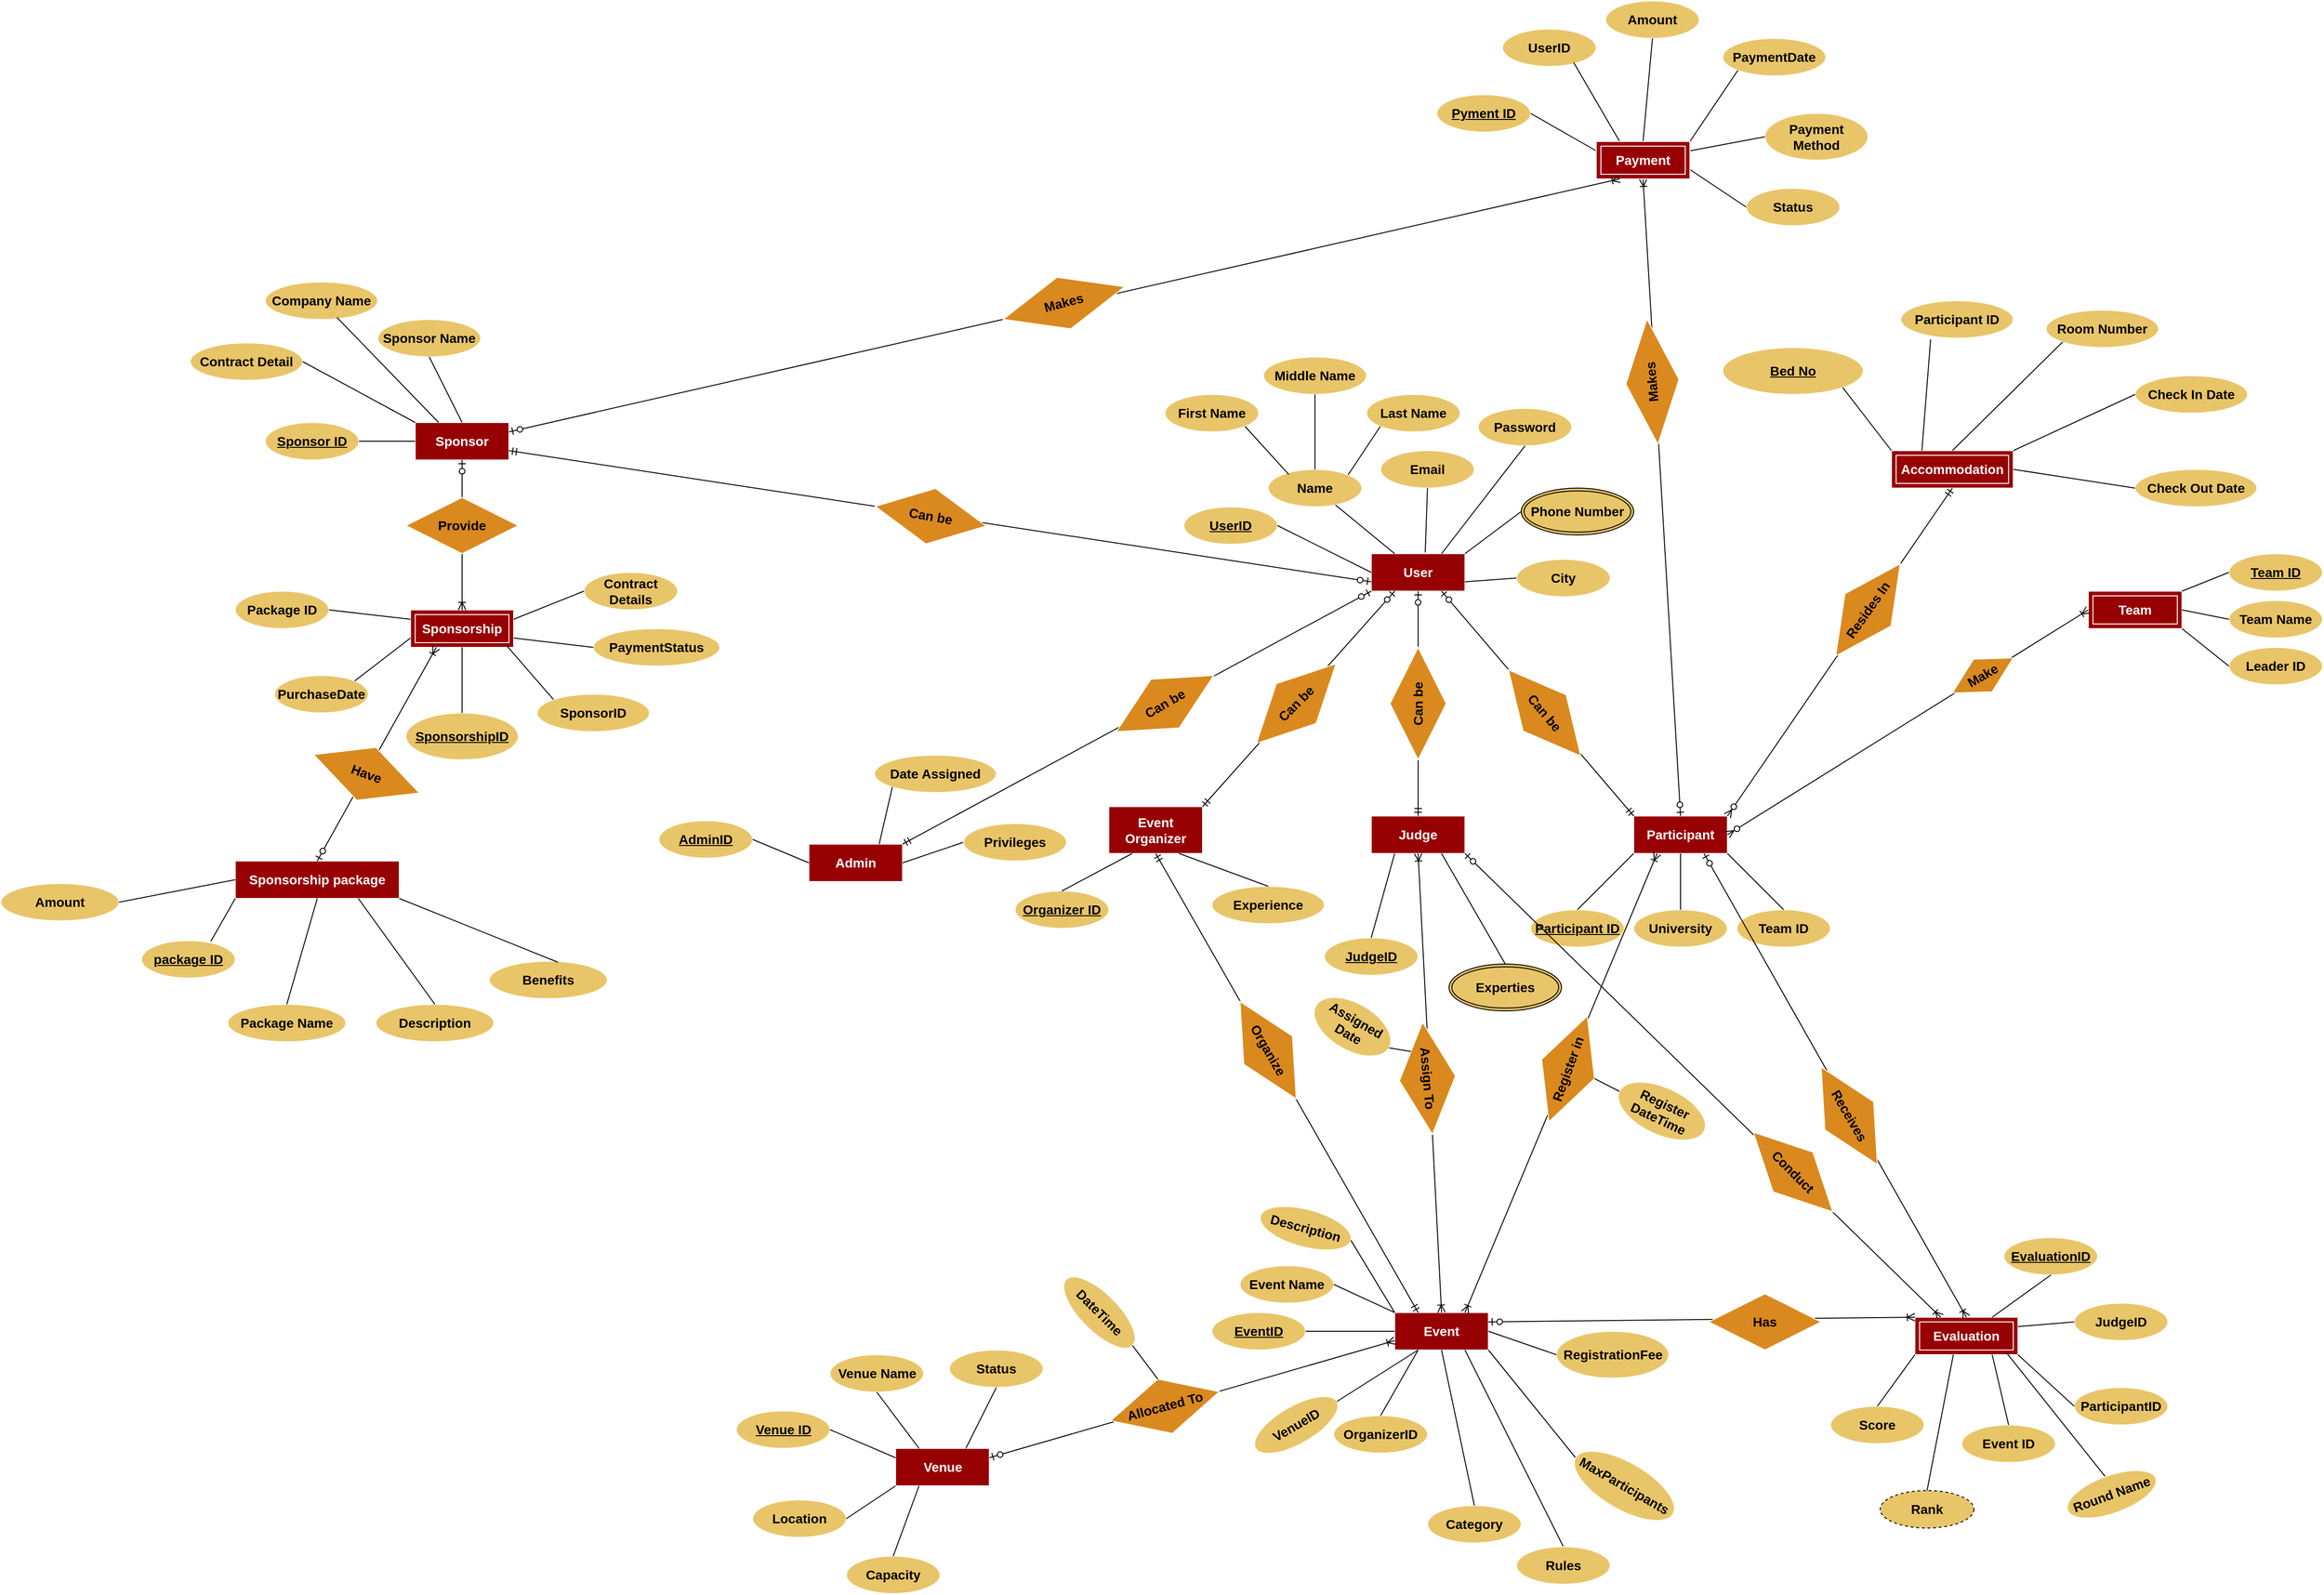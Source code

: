 <mxfile version="26.2.14">
  <diagram name="Page-1" id="Cabb5LPaN_2OAGLxVGRi">
    <mxGraphModel dx="7674" dy="3208" grid="0" gridSize="10" guides="1" tooltips="1" connect="1" arrows="1" fold="1" page="1" pageScale="1" pageWidth="850" pageHeight="1100" math="0" shadow="0">
      <root>
        <mxCell id="0" />
        <mxCell id="1" parent="0" />
        <mxCell id="60BpdWtxb0zM0u8nAMI8-3" value="&lt;font style=&quot;color: rgb(255, 255, 255); font-size: 14px;&quot;&gt;&lt;b style=&quot;&quot;&gt;Venue&lt;/b&gt;&lt;/font&gt;" style="whiteSpace=wrap;html=1;align=center;fillColor=light-dark(#970003,#000000);strokeColor=#FFFFFF;" parent="1" vertex="1">
          <mxGeometry x="-1087.5" y="925" width="100" height="40" as="geometry" />
        </mxCell>
        <mxCell id="60BpdWtxb0zM0u8nAMI8-4" value="&lt;font style=&quot;color: rgb(255, 255, 255); font-size: 14px;&quot;&gt;&lt;b style=&quot;&quot;&gt;Event&lt;/b&gt;&lt;/font&gt;" style="whiteSpace=wrap;html=1;align=center;fillColor=light-dark(#970003,#000000);strokeColor=#FFFFFF;" parent="1" vertex="1">
          <mxGeometry x="-555" y="780" width="100" height="40" as="geometry" />
        </mxCell>
        <mxCell id="60BpdWtxb0zM0u8nAMI8-5" value="&lt;font style=&quot;color: rgb(255, 255, 255); font-size: 14px;&quot;&gt;&lt;b style=&quot;&quot;&gt;Judge&lt;/b&gt;&lt;/font&gt;" style="whiteSpace=wrap;html=1;align=center;fillColor=light-dark(#970003,#000000);strokeColor=#FFFFFF;" parent="1" vertex="1">
          <mxGeometry x="-580" y="250" width="100" height="40" as="geometry" />
        </mxCell>
        <mxCell id="60BpdWtxb0zM0u8nAMI8-6" value="&lt;font style=&quot;color: rgb(255, 255, 255); font-size: 14px;&quot;&gt;&lt;b style=&quot;&quot;&gt;Sponsor&lt;/b&gt;&lt;/font&gt;" style="whiteSpace=wrap;html=1;align=center;fillColor=light-dark(#970003,#000000);strokeColor=#FFFFFF;" parent="1" vertex="1">
          <mxGeometry x="-1600" y="-170" width="100" height="40" as="geometry" />
        </mxCell>
        <mxCell id="60BpdWtxb0zM0u8nAMI8-7" value="&lt;font style=&quot;color: rgb(255, 255, 255); font-size: 14px;&quot;&gt;&lt;b style=&quot;&quot;&gt;Participant&lt;/b&gt;&lt;/font&gt;" style="whiteSpace=wrap;html=1;align=center;fillColor=light-dark(#970003,#000000);strokeColor=#FFFFFF;" parent="1" vertex="1">
          <mxGeometry x="-300" y="250" width="100" height="40" as="geometry" />
        </mxCell>
        <mxCell id="60BpdWtxb0zM0u8nAMI8-8" value="&lt;font style=&quot;color: rgb(255, 255, 255); font-size: 14px;&quot;&gt;&lt;b style=&quot;&quot;&gt;User&lt;/b&gt;&lt;/font&gt;" style="whiteSpace=wrap;html=1;align=center;fillColor=light-dark(#970003,#000000);strokeColor=#FFFFFF;" parent="1" vertex="1">
          <mxGeometry x="-580" y="-30" width="100" height="40" as="geometry" />
        </mxCell>
        <mxCell id="60BpdWtxb0zM0u8nAMI8-24" value="&lt;b&gt;&lt;font style=&quot;font-size: 14px;&quot;&gt;UserID&lt;/font&gt;&lt;/b&gt;" style="ellipse;whiteSpace=wrap;html=1;align=center;fontStyle=4;strokeColor=#FFFFFF;fillColor=light-dark(#E9C569,#000000);" parent="1" vertex="1">
          <mxGeometry x="-780" y="-80" width="100" height="40" as="geometry" />
        </mxCell>
        <mxCell id="60BpdWtxb0zM0u8nAMI8-27" value="&lt;b&gt;&lt;font style=&quot;font-size: 14px;&quot;&gt;Email&lt;/font&gt;&lt;/b&gt;" style="ellipse;whiteSpace=wrap;html=1;align=center;strokeColor=#FFFFFF;fillColor=light-dark(#E9C569,#000000);" parent="1" vertex="1">
          <mxGeometry x="-570" y="-140" width="100" height="40" as="geometry" />
        </mxCell>
        <mxCell id="60BpdWtxb0zM0u8nAMI8-28" value="&lt;b&gt;&lt;font style=&quot;font-size: 14px;&quot;&gt;Name&lt;/font&gt;&lt;/b&gt;" style="ellipse;whiteSpace=wrap;html=1;align=center;strokeColor=#FFFFFF;fillColor=light-dark(#E9C569,#000000);" parent="1" vertex="1">
          <mxGeometry x="-690" y="-120" width="100" height="40" as="geometry" />
        </mxCell>
        <mxCell id="60BpdWtxb0zM0u8nAMI8-29" value="&lt;font style=&quot;font-size: 14px;&quot;&gt;&lt;b&gt;Phone Number&lt;/b&gt;&lt;/font&gt;" style="ellipse;shape=doubleEllipse;margin=3;whiteSpace=wrap;html=1;align=center;fillColor=light-dark(#E9C569,#000000);strokeColor=#000000;" parent="1" vertex="1">
          <mxGeometry x="-420" y="-100" width="120" height="50" as="geometry" />
        </mxCell>
        <mxCell id="60BpdWtxb0zM0u8nAMI8-30" value="&lt;b&gt;&lt;font style=&quot;font-size: 14px;&quot;&gt;Last Name&lt;/font&gt;&lt;/b&gt;" style="ellipse;whiteSpace=wrap;html=1;align=center;strokeColor=#FFFFFF;fillColor=light-dark(#E9C569,#000000);" parent="1" vertex="1">
          <mxGeometry x="-585" y="-200" width="100" height="40" as="geometry" />
        </mxCell>
        <mxCell id="60BpdWtxb0zM0u8nAMI8-31" value="&lt;b&gt;&lt;font style=&quot;font-size: 14px;&quot;&gt;Middle Name&lt;/font&gt;&lt;/b&gt;" style="ellipse;whiteSpace=wrap;html=1;align=center;strokeColor=#FFFFFF;fillColor=light-dark(#E9C569,#000000);" parent="1" vertex="1">
          <mxGeometry x="-695" y="-240" width="110" height="40" as="geometry" />
        </mxCell>
        <mxCell id="60BpdWtxb0zM0u8nAMI8-32" value="&lt;b&gt;&lt;font style=&quot;font-size: 14px;&quot;&gt;First Name&lt;/font&gt;&lt;/b&gt;" style="ellipse;whiteSpace=wrap;html=1;align=center;strokeColor=#FFFFFF;fillColor=light-dark(#E9C569,#000000);" parent="1" vertex="1">
          <mxGeometry x="-800" y="-200" width="100" height="40" as="geometry" />
        </mxCell>
        <mxCell id="60BpdWtxb0zM0u8nAMI8-33" value="" style="endArrow=none;html=1;rounded=0;exitX=0.5;exitY=1;exitDx=0;exitDy=0;entryX=0.5;entryY=0;entryDx=0;entryDy=0;" parent="1" source="60BpdWtxb0zM0u8nAMI8-31" target="60BpdWtxb0zM0u8nAMI8-28" edge="1">
          <mxGeometry relative="1" as="geometry">
            <mxPoint x="-540" y="40" as="sourcePoint" />
            <mxPoint x="-380" y="40" as="targetPoint" />
          </mxGeometry>
        </mxCell>
        <mxCell id="60BpdWtxb0zM0u8nAMI8-34" value="" style="endArrow=none;html=1;rounded=0;exitX=1;exitY=1;exitDx=0;exitDy=0;entryX=0.22;entryY=0.135;entryDx=0;entryDy=0;entryPerimeter=0;" parent="1" source="60BpdWtxb0zM0u8nAMI8-32" target="60BpdWtxb0zM0u8nAMI8-28" edge="1">
          <mxGeometry relative="1" as="geometry">
            <mxPoint x="-540" y="40" as="sourcePoint" />
            <mxPoint x="-380" y="40" as="targetPoint" />
          </mxGeometry>
        </mxCell>
        <mxCell id="60BpdWtxb0zM0u8nAMI8-36" value="" style="endArrow=none;html=1;rounded=0;exitX=0;exitY=0.5;exitDx=0;exitDy=0;entryX=1;entryY=0;entryDx=0;entryDy=0;" parent="1" source="60BpdWtxb0zM0u8nAMI8-29" target="60BpdWtxb0zM0u8nAMI8-8" edge="1">
          <mxGeometry relative="1" as="geometry">
            <mxPoint x="-540" y="40" as="sourcePoint" />
            <mxPoint x="-380" y="40" as="targetPoint" />
          </mxGeometry>
        </mxCell>
        <mxCell id="60BpdWtxb0zM0u8nAMI8-37" value="" style="endArrow=none;html=1;rounded=0;exitX=0.5;exitY=1;exitDx=0;exitDy=0;entryX=0.576;entryY=-0.035;entryDx=0;entryDy=0;entryPerimeter=0;" parent="1" source="60BpdWtxb0zM0u8nAMI8-27" target="60BpdWtxb0zM0u8nAMI8-8" edge="1">
          <mxGeometry relative="1" as="geometry">
            <mxPoint x="-540" y="40" as="sourcePoint" />
            <mxPoint x="-380" y="40" as="targetPoint" />
          </mxGeometry>
        </mxCell>
        <mxCell id="60BpdWtxb0zM0u8nAMI8-38" value="" style="endArrow=none;html=1;rounded=0;entryX=0.25;entryY=0;entryDx=0;entryDy=0;" parent="1" source="60BpdWtxb0zM0u8nAMI8-28" target="60BpdWtxb0zM0u8nAMI8-8" edge="1">
          <mxGeometry relative="1" as="geometry">
            <mxPoint x="-540" y="40" as="sourcePoint" />
            <mxPoint x="-380" y="40" as="targetPoint" />
          </mxGeometry>
        </mxCell>
        <mxCell id="60BpdWtxb0zM0u8nAMI8-39" value="" style="endArrow=none;html=1;rounded=0;exitX=1;exitY=0.5;exitDx=0;exitDy=0;entryX=0;entryY=0.5;entryDx=0;entryDy=0;" parent="1" source="60BpdWtxb0zM0u8nAMI8-24" target="60BpdWtxb0zM0u8nAMI8-8" edge="1">
          <mxGeometry relative="1" as="geometry">
            <mxPoint x="-540" y="40" as="sourcePoint" />
            <mxPoint x="-380" y="40" as="targetPoint" />
          </mxGeometry>
        </mxCell>
        <mxCell id="60BpdWtxb0zM0u8nAMI8-40" value="" style="endArrow=none;html=1;rounded=0;entryX=0;entryY=1;entryDx=0;entryDy=0;exitX=1;exitY=0;exitDx=0;exitDy=0;" parent="1" source="60BpdWtxb0zM0u8nAMI8-28" target="60BpdWtxb0zM0u8nAMI8-30" edge="1">
          <mxGeometry relative="1" as="geometry">
            <mxPoint x="-610" y="-120" as="sourcePoint" />
            <mxPoint x="-380" y="40" as="targetPoint" />
          </mxGeometry>
        </mxCell>
        <mxCell id="60BpdWtxb0zM0u8nAMI8-41" value="&lt;b&gt;&lt;font style=&quot;font-size: 14px;&quot;&gt;Participant ID&lt;/font&gt;&lt;/b&gt;" style="ellipse;whiteSpace=wrap;html=1;align=center;fontStyle=4;strokeColor=#FFFFFF;fillColor=light-dark(#E9C569,#000000);" parent="1" vertex="1">
          <mxGeometry x="-410" y="350" width="100" height="40" as="geometry" />
        </mxCell>
        <mxCell id="60BpdWtxb0zM0u8nAMI8-42" value="&lt;b&gt;&lt;font style=&quot;font-size: 14px;&quot;&gt;University&lt;/font&gt;&lt;/b&gt;" style="ellipse;whiteSpace=wrap;html=1;align=center;strokeColor=#FFFFFF;fillColor=light-dark(#E9C569,#000000);" parent="1" vertex="1">
          <mxGeometry x="-300" y="350" width="100" height="40" as="geometry" />
        </mxCell>
        <mxCell id="60BpdWtxb0zM0u8nAMI8-43" value="&lt;b&gt;&lt;font style=&quot;font-size: 14px;&quot;&gt;Team ID&lt;/font&gt;&lt;/b&gt;" style="ellipse;whiteSpace=wrap;html=1;align=center;strokeColor=#FFFFFF;fillColor=light-dark(#E9C569,#000000);" parent="1" vertex="1">
          <mxGeometry x="-190" y="350" width="100" height="40" as="geometry" />
        </mxCell>
        <mxCell id="60BpdWtxb0zM0u8nAMI8-48" value="&lt;b&gt;&lt;font style=&quot;font-size: 14px;&quot;&gt;Sponsor ID&lt;/font&gt;&lt;/b&gt;" style="ellipse;whiteSpace=wrap;html=1;align=center;fontStyle=4;strokeColor=#FFFFFF;fillColor=light-dark(#E9C569,#000000);" parent="1" vertex="1">
          <mxGeometry x="-1760" y="-170" width="100" height="40" as="geometry" />
        </mxCell>
        <mxCell id="60BpdWtxb0zM0u8nAMI8-49" value="&lt;b&gt;&lt;font style=&quot;font-size: 14px;&quot;&gt;Sponsor Name&lt;/font&gt;&lt;/b&gt;" style="ellipse;whiteSpace=wrap;html=1;align=center;strokeColor=#FFFFFF;fillColor=light-dark(#E9C569,#000000);" parent="1" vertex="1">
          <mxGeometry x="-1640" y="-280" width="110" height="40" as="geometry" />
        </mxCell>
        <mxCell id="60BpdWtxb0zM0u8nAMI8-51" value="&lt;b&gt;&lt;font style=&quot;font-size: 14px;&quot;&gt;Contract Detail&lt;/font&gt;&lt;/b&gt;" style="ellipse;whiteSpace=wrap;html=1;align=center;strokeColor=#FFFFFF;fillColor=light-dark(#E9C569,#000000);" parent="1" vertex="1">
          <mxGeometry x="-1840" y="-255" width="120" height="40" as="geometry" />
        </mxCell>
        <mxCell id="60BpdWtxb0zM0u8nAMI8-52" value="&lt;b&gt;&lt;font style=&quot;font-size: 14px;&quot;&gt;Company Name&lt;/font&gt;&lt;/b&gt;" style="ellipse;whiteSpace=wrap;html=1;align=center;strokeColor=#FFFFFF;fillColor=light-dark(#E9C569,#000000);" parent="1" vertex="1">
          <mxGeometry x="-1760" y="-320" width="120" height="40" as="geometry" />
        </mxCell>
        <mxCell id="60BpdWtxb0zM0u8nAMI8-55" value="" style="endArrow=none;html=1;rounded=0;exitX=0.5;exitY=0;exitDx=0;exitDy=0;entryX=0.5;entryY=1;entryDx=0;entryDy=0;" parent="1" source="60BpdWtxb0zM0u8nAMI8-6" target="60BpdWtxb0zM0u8nAMI8-49" edge="1">
          <mxGeometry relative="1" as="geometry">
            <mxPoint x="-1810" y="-260" as="sourcePoint" />
            <mxPoint x="-1650" y="-260" as="targetPoint" />
          </mxGeometry>
        </mxCell>
        <mxCell id="60BpdWtxb0zM0u8nAMI8-56" value="" style="endArrow=none;html=1;rounded=0;exitX=1;exitY=0.5;exitDx=0;exitDy=0;entryX=0;entryY=0.5;entryDx=0;entryDy=0;" parent="1" source="60BpdWtxb0zM0u8nAMI8-48" target="60BpdWtxb0zM0u8nAMI8-6" edge="1">
          <mxGeometry relative="1" as="geometry">
            <mxPoint x="-1810" y="-260" as="sourcePoint" />
            <mxPoint x="-1650" y="-260" as="targetPoint" />
          </mxGeometry>
        </mxCell>
        <mxCell id="60BpdWtxb0zM0u8nAMI8-57" value="&lt;b&gt;&lt;font style=&quot;font-size: 14px;&quot;&gt;JudgeID&lt;/font&gt;&lt;/b&gt;" style="ellipse;whiteSpace=wrap;html=1;align=center;fontStyle=4;strokeColor=#FFFFFF;fillColor=light-dark(#E9C569,#000000);" parent="1" vertex="1">
          <mxGeometry x="-630" y="380" width="100" height="40" as="geometry" />
        </mxCell>
        <mxCell id="60BpdWtxb0zM0u8nAMI8-67" value="&lt;b&gt;&lt;font style=&quot;font-size: 14px;&quot;&gt;EventID&lt;/font&gt;&lt;/b&gt;" style="ellipse;whiteSpace=wrap;html=1;align=center;fontStyle=4;strokeColor=#FFFFFF;fillColor=light-dark(#E9C569,#000000);" parent="1" vertex="1">
          <mxGeometry x="-750" y="780" width="100" height="40" as="geometry" />
        </mxCell>
        <mxCell id="60BpdWtxb0zM0u8nAMI8-68" value="&lt;b&gt;&lt;font style=&quot;font-size: 14px;&quot;&gt;Event Name&lt;/font&gt;&lt;/b&gt;" style="ellipse;whiteSpace=wrap;html=1;align=center;strokeColor=#FFFFFF;fillColor=light-dark(#E9C569,#000000);" parent="1" vertex="1">
          <mxGeometry x="-720" y="730" width="100" height="40" as="geometry" />
        </mxCell>
        <mxCell id="60BpdWtxb0zM0u8nAMI8-69" value="&lt;b&gt;&lt;font style=&quot;font-size: 14px;&quot;&gt;Description&lt;/font&gt;&lt;/b&gt;" style="ellipse;whiteSpace=wrap;html=1;align=center;strokeColor=#FFFFFF;fillColor=light-dark(#E9C569,#000000);rotation=15;" parent="1" vertex="1">
          <mxGeometry x="-700" y="670" width="100" height="40" as="geometry" />
        </mxCell>
        <mxCell id="60BpdWtxb0zM0u8nAMI8-72" value="&lt;b&gt;&lt;font style=&quot;font-size: 14px;&quot;&gt;RegistrationFee&lt;/font&gt;&lt;/b&gt;" style="ellipse;whiteSpace=wrap;html=1;align=center;strokeColor=#FFFFFF;fillColor=light-dark(#E9C569,#000000);" parent="1" vertex="1">
          <mxGeometry x="-382.5" y="800" width="120" height="50" as="geometry" />
        </mxCell>
        <mxCell id="60BpdWtxb0zM0u8nAMI8-73" value="" style="endArrow=none;html=1;rounded=0;exitX=0;exitY=0;exitDx=0;exitDy=0;entryX=1;entryY=0.5;entryDx=0;entryDy=0;" parent="1" source="60BpdWtxb0zM0u8nAMI8-4" target="60BpdWtxb0zM0u8nAMI8-68" edge="1">
          <mxGeometry relative="1" as="geometry">
            <mxPoint x="-630" y="740" as="sourcePoint" />
            <mxPoint x="-470" y="740" as="targetPoint" />
          </mxGeometry>
        </mxCell>
        <mxCell id="60BpdWtxb0zM0u8nAMI8-74" value="" style="endArrow=none;html=1;rounded=0;exitX=1;exitY=0.5;exitDx=0;exitDy=0;entryX=0;entryY=0.5;entryDx=0;entryDy=0;" parent="1" source="60BpdWtxb0zM0u8nAMI8-67" target="60BpdWtxb0zM0u8nAMI8-4" edge="1">
          <mxGeometry relative="1" as="geometry">
            <mxPoint x="-630" y="740" as="sourcePoint" />
            <mxPoint x="-470" y="740" as="targetPoint" />
          </mxGeometry>
        </mxCell>
        <mxCell id="60BpdWtxb0zM0u8nAMI8-75" value="" style="endArrow=none;html=1;rounded=0;exitX=1;exitY=0.5;exitDx=0;exitDy=0;entryX=0;entryY=0;entryDx=0;entryDy=0;" parent="1" source="60BpdWtxb0zM0u8nAMI8-69" target="60BpdWtxb0zM0u8nAMI8-4" edge="1">
          <mxGeometry relative="1" as="geometry">
            <mxPoint x="-630" y="740" as="sourcePoint" />
            <mxPoint x="-550" y="740" as="targetPoint" />
          </mxGeometry>
        </mxCell>
        <mxCell id="60BpdWtxb0zM0u8nAMI8-76" value="" style="endArrow=none;html=1;rounded=0;entryX=0.5;entryY=0;entryDx=0;entryDy=0;exitX=0.75;exitY=1;exitDx=0;exitDy=0;" parent="1" source="60BpdWtxb0zM0u8nAMI8-4" target="KpKwHpvAeSLFWEE4jo0C-12" edge="1">
          <mxGeometry relative="1" as="geometry">
            <mxPoint x="-455" y="780" as="sourcePoint" />
            <mxPoint x="-413.891" y="961.109" as="targetPoint" />
          </mxGeometry>
        </mxCell>
        <mxCell id="60BpdWtxb0zM0u8nAMI8-77" value="" style="endArrow=none;html=1;rounded=0;entryX=0;entryY=0.5;entryDx=0;entryDy=0;exitX=1;exitY=1;exitDx=0;exitDy=0;" parent="1" source="60BpdWtxb0zM0u8nAMI8-4" target="60BpdWtxb0zM0u8nAMI8-280" edge="1">
          <mxGeometry relative="1" as="geometry">
            <mxPoint x="-630" y="740" as="sourcePoint" />
            <mxPoint x="-430" y="735" as="targetPoint" />
          </mxGeometry>
        </mxCell>
        <mxCell id="60BpdWtxb0zM0u8nAMI8-78" value="" style="endArrow=none;html=1;rounded=0;entryX=0;entryY=0.5;entryDx=0;entryDy=0;exitX=1;exitY=0.5;exitDx=0;exitDy=0;" parent="1" source="60BpdWtxb0zM0u8nAMI8-4" target="60BpdWtxb0zM0u8nAMI8-72" edge="1">
          <mxGeometry relative="1" as="geometry">
            <mxPoint x="-630" y="740" as="sourcePoint" />
            <mxPoint x="-470" y="740" as="targetPoint" />
          </mxGeometry>
        </mxCell>
        <mxCell id="60BpdWtxb0zM0u8nAMI8-82" value="&lt;span style=&quot;font-size: 14px;&quot;&gt;&lt;b&gt;OrganizerID&lt;/b&gt;&lt;/span&gt;" style="ellipse;whiteSpace=wrap;html=1;align=center;strokeColor=#FFFFFF;fillColor=light-dark(#E9C569,#000000);" parent="1" vertex="1">
          <mxGeometry x="-620" y="890" width="100" height="40" as="geometry" />
        </mxCell>
        <mxCell id="60BpdWtxb0zM0u8nAMI8-83" value="&lt;b&gt;&lt;font style=&quot;font-size: 14px;&quot;&gt;VenueID&lt;/font&gt;&lt;/b&gt;" style="ellipse;whiteSpace=wrap;html=1;align=center;strokeColor=#FFFFFF;fillColor=light-dark(#E9C569,#000000);rotation=-30;" parent="1" vertex="1">
          <mxGeometry x="-710" y="880" width="100" height="40" as="geometry" />
        </mxCell>
        <mxCell id="60BpdWtxb0zM0u8nAMI8-84" value="&lt;b&gt;&lt;font style=&quot;font-size: 14px;&quot;&gt;Category&lt;/font&gt;&lt;/b&gt;" style="ellipse;whiteSpace=wrap;html=1;align=center;strokeColor=#FFFFFF;fillColor=light-dark(#E9C569,#000000);" parent="1" vertex="1">
          <mxGeometry x="-520" y="986" width="100" height="40" as="geometry" />
        </mxCell>
        <mxCell id="60BpdWtxb0zM0u8nAMI8-86" value="" style="endArrow=none;html=1;rounded=0;exitX=0.5;exitY=1;exitDx=0;exitDy=0;entryX=0.5;entryY=0;entryDx=0;entryDy=0;" parent="1" source="60BpdWtxb0zM0u8nAMI8-4" target="60BpdWtxb0zM0u8nAMI8-84" edge="1">
          <mxGeometry relative="1" as="geometry">
            <mxPoint x="-340" y="960" as="sourcePoint" />
            <mxPoint x="-180" y="960" as="targetPoint" />
          </mxGeometry>
        </mxCell>
        <mxCell id="60BpdWtxb0zM0u8nAMI8-87" value="" style="endArrow=none;html=1;rounded=0;exitX=0.25;exitY=1;exitDx=0;exitDy=0;entryX=0.5;entryY=0;entryDx=0;entryDy=0;" parent="1" source="60BpdWtxb0zM0u8nAMI8-4" target="60BpdWtxb0zM0u8nAMI8-82" edge="1">
          <mxGeometry relative="1" as="geometry">
            <mxPoint x="-340" y="960" as="sourcePoint" />
            <mxPoint x="-180" y="960" as="targetPoint" />
          </mxGeometry>
        </mxCell>
        <mxCell id="60BpdWtxb0zM0u8nAMI8-88" value="" style="endArrow=none;html=1;rounded=0;exitX=0.25;exitY=1;exitDx=0;exitDy=0;entryX=1;entryY=0.5;entryDx=0;entryDy=0;" parent="1" source="60BpdWtxb0zM0u8nAMI8-4" target="60BpdWtxb0zM0u8nAMI8-83" edge="1">
          <mxGeometry relative="1" as="geometry">
            <mxPoint x="-340" y="960" as="sourcePoint" />
            <mxPoint x="-180" y="960" as="targetPoint" />
          </mxGeometry>
        </mxCell>
        <mxCell id="60BpdWtxb0zM0u8nAMI8-92" value="&lt;b&gt;&lt;font style=&quot;font-size: 14px;&quot;&gt;Pyment ID&lt;/font&gt;&lt;/b&gt;" style="ellipse;whiteSpace=wrap;html=1;align=center;fontStyle=4;strokeColor=#FFFFFF;fillColor=light-dark(#E9C569,#000000);" parent="1" vertex="1">
          <mxGeometry x="-510" y="-520" width="100" height="40" as="geometry" />
        </mxCell>
        <mxCell id="60BpdWtxb0zM0u8nAMI8-93" value="&lt;b&gt;&lt;font style=&quot;font-size: 14px;&quot;&gt;UserID&lt;/font&gt;&lt;/b&gt;" style="ellipse;whiteSpace=wrap;html=1;align=center;strokeColor=#FFFFFF;fillColor=light-dark(#E9C569,#000000);" parent="1" vertex="1">
          <mxGeometry x="-440" y="-590" width="100" height="40" as="geometry" />
        </mxCell>
        <mxCell id="60BpdWtxb0zM0u8nAMI8-94" value="&lt;b&gt;&lt;font style=&quot;font-size: 14px;&quot;&gt;Amount&lt;/font&gt;&lt;/b&gt;" style="ellipse;whiteSpace=wrap;html=1;align=center;strokeColor=#FFFFFF;fillColor=light-dark(#E9C569,#000000);" parent="1" vertex="1">
          <mxGeometry x="-330" y="-620" width="100" height="40" as="geometry" />
        </mxCell>
        <mxCell id="60BpdWtxb0zM0u8nAMI8-96" value="&lt;b&gt;&lt;font style=&quot;font-size: 14px;&quot;&gt;PaymentDate&lt;/font&gt;&lt;/b&gt;" style="ellipse;whiteSpace=wrap;html=1;align=center;strokeColor=#FFFFFF;fillColor=light-dark(#E9C569,#000000);" parent="1" vertex="1">
          <mxGeometry x="-205" y="-580" width="110" height="40" as="geometry" />
        </mxCell>
        <mxCell id="60BpdWtxb0zM0u8nAMI8-97" value="&lt;b&gt;&lt;font style=&quot;font-size: 14px;&quot;&gt;Payment Method&lt;/font&gt;&lt;/b&gt;" style="ellipse;whiteSpace=wrap;html=1;align=center;strokeColor=#FFFFFF;fillColor=light-dark(#E9C569,#000000);" parent="1" vertex="1">
          <mxGeometry x="-160" y="-500" width="110" height="50" as="geometry" />
        </mxCell>
        <mxCell id="60BpdWtxb0zM0u8nAMI8-98" value="&lt;b&gt;&lt;font style=&quot;font-size: 14px;&quot;&gt;Status&lt;/font&gt;&lt;/b&gt;" style="ellipse;whiteSpace=wrap;html=1;align=center;strokeColor=#FFFFFF;fillColor=light-dark(#E9C569,#000000);" parent="1" vertex="1">
          <mxGeometry x="-180" y="-420" width="100" height="40" as="geometry" />
        </mxCell>
        <mxCell id="60BpdWtxb0zM0u8nAMI8-99" value="" style="endArrow=none;html=1;rounded=0;entryX=1;entryY=0.25;entryDx=0;entryDy=0;exitX=0;exitY=0.5;exitDx=0;exitDy=0;" parent="1" source="60BpdWtxb0zM0u8nAMI8-97" target="60BpdWtxb0zM0u8nAMI8-256" edge="1">
          <mxGeometry relative="1" as="geometry">
            <mxPoint x="-460" y="-330" as="sourcePoint" />
            <mxPoint x="-230" y="-490" as="targetPoint" />
          </mxGeometry>
        </mxCell>
        <mxCell id="60BpdWtxb0zM0u8nAMI8-100" value="" style="endArrow=none;html=1;rounded=0;entryX=1;entryY=0;entryDx=0;entryDy=0;exitX=0;exitY=1;exitDx=0;exitDy=0;" parent="1" source="60BpdWtxb0zM0u8nAMI8-96" target="60BpdWtxb0zM0u8nAMI8-256" edge="1">
          <mxGeometry relative="1" as="geometry">
            <mxPoint x="-440" y="-360" as="sourcePoint" />
            <mxPoint x="-230" y="-510" as="targetPoint" />
          </mxGeometry>
        </mxCell>
        <mxCell id="60BpdWtxb0zM0u8nAMI8-101" value="" style="endArrow=none;html=1;rounded=0;entryX=0.5;entryY=0;entryDx=0;entryDy=0;exitX=0.5;exitY=1;exitDx=0;exitDy=0;" parent="1" source="60BpdWtxb0zM0u8nAMI8-94" target="60BpdWtxb0zM0u8nAMI8-256" edge="1">
          <mxGeometry relative="1" as="geometry">
            <mxPoint x="-540" y="-370" as="sourcePoint" />
            <mxPoint x="-280" y="-510" as="targetPoint" />
          </mxGeometry>
        </mxCell>
        <mxCell id="60BpdWtxb0zM0u8nAMI8-102" value="" style="endArrow=none;html=1;rounded=0;entryX=0.25;entryY=0;entryDx=0;entryDy=0;exitX=0.76;exitY=0.895;exitDx=0;exitDy=0;exitPerimeter=0;" parent="1" source="60BpdWtxb0zM0u8nAMI8-93" target="60BpdWtxb0zM0u8nAMI8-256" edge="1">
          <mxGeometry relative="1" as="geometry">
            <mxPoint x="-480" y="-390" as="sourcePoint" />
            <mxPoint x="-330" y="-510" as="targetPoint" />
          </mxGeometry>
        </mxCell>
        <mxCell id="60BpdWtxb0zM0u8nAMI8-103" value="" style="endArrow=none;html=1;rounded=0;entryX=0;entryY=0.25;entryDx=0;entryDy=0;exitX=1;exitY=0.5;exitDx=0;exitDy=0;" parent="1" source="60BpdWtxb0zM0u8nAMI8-92" target="60BpdWtxb0zM0u8nAMI8-256" edge="1">
          <mxGeometry relative="1" as="geometry">
            <mxPoint x="-720" y="-500" as="sourcePoint" />
            <mxPoint x="-330" y="-490" as="targetPoint" />
          </mxGeometry>
        </mxCell>
        <mxCell id="60BpdWtxb0zM0u8nAMI8-104" value="" style="endArrow=none;html=1;rounded=0;entryX=0;entryY=0.5;entryDx=0;entryDy=0;exitX=1;exitY=0.75;exitDx=0;exitDy=0;" parent="1" source="60BpdWtxb0zM0u8nAMI8-256" target="60BpdWtxb0zM0u8nAMI8-98" edge="1">
          <mxGeometry relative="1" as="geometry">
            <mxPoint x="-230" y="-470" as="sourcePoint" />
            <mxPoint x="-560" y="-500" as="targetPoint" />
          </mxGeometry>
        </mxCell>
        <mxCell id="60BpdWtxb0zM0u8nAMI8-105" value="&lt;b&gt;&lt;font style=&quot;font-size: 14px;&quot;&gt;Venue Name&lt;/font&gt;&lt;/b&gt;" style="ellipse;whiteSpace=wrap;html=1;align=center;strokeColor=#FFFFFF;fillColor=light-dark(#E9C569,#000000);" parent="1" vertex="1">
          <mxGeometry x="-1157.5" y="825" width="100" height="40" as="geometry" />
        </mxCell>
        <mxCell id="60BpdWtxb0zM0u8nAMI8-106" value="&lt;b&gt;&lt;font style=&quot;font-size: 14px;&quot;&gt;Venue ID&lt;/font&gt;&lt;/b&gt;" style="ellipse;whiteSpace=wrap;html=1;align=center;fontStyle=4;strokeColor=#FFFFFF;fillColor=light-dark(#E9C569,#000000);" parent="1" vertex="1">
          <mxGeometry x="-1257.5" y="885" width="100" height="40" as="geometry" />
        </mxCell>
        <mxCell id="60BpdWtxb0zM0u8nAMI8-107" value="&lt;b&gt;&lt;font style=&quot;font-size: 14px;&quot;&gt;Location&lt;/font&gt;&lt;/b&gt;" style="ellipse;whiteSpace=wrap;html=1;align=center;strokeColor=#FFFFFF;fillColor=light-dark(#E9C569,#000000);" parent="1" vertex="1">
          <mxGeometry x="-1240" y="980" width="100" height="40" as="geometry" />
        </mxCell>
        <mxCell id="60BpdWtxb0zM0u8nAMI8-108" value="&lt;b&gt;&lt;font style=&quot;font-size: 14px;&quot;&gt;Capacity&lt;/font&gt;&lt;/b&gt;" style="ellipse;whiteSpace=wrap;html=1;align=center;strokeColor=#FFFFFF;fillColor=light-dark(#E9C569,#000000);" parent="1" vertex="1">
          <mxGeometry x="-1140" y="1040" width="100" height="40" as="geometry" />
        </mxCell>
        <mxCell id="60BpdWtxb0zM0u8nAMI8-112" value="" style="endArrow=none;html=1;rounded=0;entryX=0.25;entryY=0;entryDx=0;entryDy=0;exitX=0.5;exitY=1;exitDx=0;exitDy=0;" parent="1" source="60BpdWtxb0zM0u8nAMI8-105" target="60BpdWtxb0zM0u8nAMI8-3" edge="1">
          <mxGeometry relative="1" as="geometry">
            <mxPoint x="-1437.5" y="925" as="sourcePoint" />
            <mxPoint x="-1277.5" y="925" as="targetPoint" />
          </mxGeometry>
        </mxCell>
        <mxCell id="60BpdWtxb0zM0u8nAMI8-113" value="" style="endArrow=none;html=1;rounded=0;entryX=0;entryY=0.25;entryDx=0;entryDy=0;exitX=1;exitY=0.5;exitDx=0;exitDy=0;" parent="1" source="60BpdWtxb0zM0u8nAMI8-106" target="60BpdWtxb0zM0u8nAMI8-3" edge="1">
          <mxGeometry relative="1" as="geometry">
            <mxPoint x="-1437.5" y="925" as="sourcePoint" />
            <mxPoint x="-1277.5" y="925" as="targetPoint" />
          </mxGeometry>
        </mxCell>
        <mxCell id="60BpdWtxb0zM0u8nAMI8-114" value="&lt;b&gt;&lt;font style=&quot;font-size: 14px;&quot;&gt;Team ID&lt;/font&gt;&lt;/b&gt;" style="ellipse;whiteSpace=wrap;html=1;align=center;fontStyle=4;strokeColor=#FFFFFF;fillColor=light-dark(#E9C569,#000000);" parent="1" vertex="1">
          <mxGeometry x="335" y="-30" width="100" height="40" as="geometry" />
        </mxCell>
        <mxCell id="60BpdWtxb0zM0u8nAMI8-115" value="&lt;b&gt;&lt;font style=&quot;color: rgb(255, 255, 255); font-size: 14px;&quot;&gt;Team&lt;/font&gt;&lt;/b&gt;" style="shape=ext;margin=3;double=1;whiteSpace=wrap;html=1;align=center;fillColor=light-dark(#970003,#000000);strokeColor=#FFFFFF;" parent="1" vertex="1">
          <mxGeometry x="185" y="10" width="100" height="40" as="geometry" />
        </mxCell>
        <mxCell id="60BpdWtxb0zM0u8nAMI8-116" value="&lt;b&gt;&lt;font style=&quot;font-size: 14px;&quot;&gt;Team Name&lt;/font&gt;&lt;/b&gt;" style="ellipse;whiteSpace=wrap;html=1;align=center;strokeColor=#FFFFFF;fillColor=light-dark(#E9C569,#000000);" parent="1" vertex="1">
          <mxGeometry x="335" y="20" width="100" height="40" as="geometry" />
        </mxCell>
        <mxCell id="60BpdWtxb0zM0u8nAMI8-118" value="&lt;b&gt;&lt;font style=&quot;font-size: 14px;&quot;&gt;Leader ID&lt;/font&gt;&lt;/b&gt;" style="ellipse;whiteSpace=wrap;html=1;align=center;strokeColor=#FFFFFF;fillColor=light-dark(#E9C569,#000000);" parent="1" vertex="1">
          <mxGeometry x="335" y="70" width="100" height="40" as="geometry" />
        </mxCell>
        <mxCell id="60BpdWtxb0zM0u8nAMI8-126" value="&lt;b&gt;&lt;font style=&quot;color: rgb(255, 255, 255); font-size: 14px;&quot;&gt;Sponsorship&lt;/font&gt;&lt;/b&gt;" style="shape=ext;margin=3;double=1;whiteSpace=wrap;html=1;align=center;fillColor=light-dark(#970003,#000000);strokeColor=#FFFFFF;" parent="1" vertex="1">
          <mxGeometry x="-1605" y="30" width="110" height="40" as="geometry" />
        </mxCell>
        <mxCell id="60BpdWtxb0zM0u8nAMI8-127" value="&lt;b&gt;&lt;font style=&quot;color: rgb(255, 255, 255); font-size: 14px;&quot;&gt;Accommodation&lt;/font&gt;&lt;/b&gt;" style="shape=ext;margin=3;double=1;whiteSpace=wrap;html=1;align=center;fillColor=light-dark(#970003,#000000);strokeColor=#FFFFFF;" parent="1" vertex="1">
          <mxGeometry x="-25" y="-140" width="130" height="40" as="geometry" />
        </mxCell>
        <mxCell id="60BpdWtxb0zM0u8nAMI8-128" value="&lt;b&gt;&lt;font style=&quot;color: rgb(255, 255, 255); font-size: 14px;&quot;&gt;Evaluation&lt;/font&gt;&lt;/b&gt;" style="shape=ext;margin=3;double=1;whiteSpace=wrap;html=1;align=center;fillColor=light-dark(#970003,#000000);strokeColor=#FFFFFF;" parent="1" vertex="1">
          <mxGeometry y="785" width="110" height="40" as="geometry" />
        </mxCell>
        <mxCell id="60BpdWtxb0zM0u8nAMI8-129" value="&lt;font style=&quot;color: rgb(255, 255, 255); font-size: 14px;&quot;&gt;&lt;b style=&quot;&quot;&gt;Admin&lt;/b&gt;&lt;/font&gt;" style="whiteSpace=wrap;html=1;align=center;fillColor=light-dark(#970003,#000000);strokeColor=#FFFFFF;" parent="1" vertex="1">
          <mxGeometry x="-1180" y="280" width="100" height="40" as="geometry" />
        </mxCell>
        <mxCell id="60BpdWtxb0zM0u8nAMI8-130" value="&lt;b&gt;&lt;font style=&quot;font-size: 14px;&quot;&gt;AdminID&lt;/font&gt;&lt;/b&gt;" style="ellipse;whiteSpace=wrap;html=1;align=center;fontStyle=4;strokeColor=#FFFFFF;fillColor=light-dark(#E9C569,#000000);" parent="1" vertex="1">
          <mxGeometry x="-1340" y="255" width="100" height="40" as="geometry" />
        </mxCell>
        <mxCell id="60BpdWtxb0zM0u8nAMI8-132" value="&lt;b&gt;&lt;font style=&quot;font-size: 14px;&quot;&gt;Date Assigned&lt;/font&gt;&lt;/b&gt;" style="ellipse;whiteSpace=wrap;html=1;align=center;strokeColor=#FFFFFF;fillColor=light-dark(#E9C569,#000000);" parent="1" vertex="1">
          <mxGeometry x="-1110" y="185" width="130" height="40" as="geometry" />
        </mxCell>
        <mxCell id="60BpdWtxb0zM0u8nAMI8-135" value="" style="endArrow=none;html=1;rounded=0;entryX=0;entryY=0.5;entryDx=0;entryDy=0;exitX=1;exitY=0.5;exitDx=0;exitDy=0;" parent="1" source="60BpdWtxb0zM0u8nAMI8-129" target="KpKwHpvAeSLFWEE4jo0C-7" edge="1">
          <mxGeometry relative="1" as="geometry">
            <mxPoint x="-1180" y="385" as="sourcePoint" />
            <mxPoint x="-1030" y="285" as="targetPoint" />
          </mxGeometry>
        </mxCell>
        <mxCell id="60BpdWtxb0zM0u8nAMI8-136" value="" style="endArrow=none;html=1;rounded=0;exitX=0;exitY=1;exitDx=0;exitDy=0;entryX=0.75;entryY=0;entryDx=0;entryDy=0;" parent="1" source="60BpdWtxb0zM0u8nAMI8-132" target="60BpdWtxb0zM0u8nAMI8-129" edge="1">
          <mxGeometry relative="1" as="geometry">
            <mxPoint x="-1180" y="385" as="sourcePoint" />
            <mxPoint x="-1020" y="385" as="targetPoint" />
          </mxGeometry>
        </mxCell>
        <mxCell id="60BpdWtxb0zM0u8nAMI8-138" value="" style="endArrow=none;html=1;rounded=0;exitX=1;exitY=0.5;exitDx=0;exitDy=0;entryX=0;entryY=0.5;entryDx=0;entryDy=0;" parent="1" source="60BpdWtxb0zM0u8nAMI8-130" target="60BpdWtxb0zM0u8nAMI8-129" edge="1">
          <mxGeometry relative="1" as="geometry">
            <mxPoint x="-1180" y="385" as="sourcePoint" />
            <mxPoint x="-1020" y="385" as="targetPoint" />
          </mxGeometry>
        </mxCell>
        <mxCell id="60BpdWtxb0zM0u8nAMI8-139" value="&lt;font style=&quot;color: rgb(255, 255, 255); font-size: 14px;&quot;&gt;&lt;b style=&quot;&quot;&gt;Event Organizer&lt;/b&gt;&lt;/font&gt;" style="whiteSpace=wrap;html=1;align=center;fillColor=light-dark(#970003,#000000);strokeColor=#FFFFFF;" parent="1" vertex="1">
          <mxGeometry x="-860" y="240" width="100" height="50" as="geometry" />
        </mxCell>
        <mxCell id="60BpdWtxb0zM0u8nAMI8-140" value="&lt;b&gt;&lt;font style=&quot;font-size: 14px;&quot;&gt;Organizer ID&lt;/font&gt;&lt;/b&gt;" style="ellipse;whiteSpace=wrap;html=1;align=center;fontStyle=4;strokeColor=#FFFFFF;fillColor=light-dark(#E9C569,#000000);" parent="1" vertex="1">
          <mxGeometry x="-960" y="330" width="100" height="40" as="geometry" />
        </mxCell>
        <mxCell id="60BpdWtxb0zM0u8nAMI8-141" value="&lt;b&gt;&lt;font style=&quot;font-size: 14px;&quot;&gt;Experience&lt;/font&gt;&lt;/b&gt;" style="ellipse;whiteSpace=wrap;html=1;align=center;strokeColor=#FFFFFF;fillColor=light-dark(#E9C569,#000000);" parent="1" vertex="1">
          <mxGeometry x="-750" y="325" width="120" height="40" as="geometry" />
        </mxCell>
        <mxCell id="60BpdWtxb0zM0u8nAMI8-144" value="" style="endArrow=none;html=1;rounded=0;entryX=1;entryY=1;entryDx=0;entryDy=0;exitX=0.5;exitY=0;exitDx=0;exitDy=0;" parent="1" source="60BpdWtxb0zM0u8nAMI8-43" target="60BpdWtxb0zM0u8nAMI8-7" edge="1">
          <mxGeometry relative="1" as="geometry">
            <mxPoint x="-610" y="330" as="sourcePoint" />
            <mxPoint x="-450" y="330" as="targetPoint" />
          </mxGeometry>
        </mxCell>
        <mxCell id="60BpdWtxb0zM0u8nAMI8-145" value="" style="endArrow=none;html=1;rounded=0;entryX=0.5;entryY=1;entryDx=0;entryDy=0;exitX=0.5;exitY=0;exitDx=0;exitDy=0;" parent="1" source="60BpdWtxb0zM0u8nAMI8-42" target="60BpdWtxb0zM0u8nAMI8-7" edge="1">
          <mxGeometry relative="1" as="geometry">
            <mxPoint x="-610" y="330" as="sourcePoint" />
            <mxPoint x="-450" y="330" as="targetPoint" />
          </mxGeometry>
        </mxCell>
        <mxCell id="60BpdWtxb0zM0u8nAMI8-146" value="" style="endArrow=none;html=1;rounded=0;entryX=0;entryY=1;entryDx=0;entryDy=0;exitX=0.5;exitY=0;exitDx=0;exitDy=0;" parent="1" source="60BpdWtxb0zM0u8nAMI8-41" target="60BpdWtxb0zM0u8nAMI8-7" edge="1">
          <mxGeometry relative="1" as="geometry">
            <mxPoint x="-610" y="330" as="sourcePoint" />
            <mxPoint x="-450" y="330" as="targetPoint" />
          </mxGeometry>
        </mxCell>
        <mxCell id="60BpdWtxb0zM0u8nAMI8-147" value="" style="endArrow=none;html=1;rounded=0;entryX=0.75;entryY=1;entryDx=0;entryDy=0;exitX=0.5;exitY=0;exitDx=0;exitDy=0;" parent="1" source="KpKwHpvAeSLFWEE4jo0C-11" target="60BpdWtxb0zM0u8nAMI8-5" edge="1">
          <mxGeometry relative="1" as="geometry">
            <mxPoint x="-462" y="390" as="sourcePoint" />
            <mxPoint x="-450" y="330" as="targetPoint" />
          </mxGeometry>
        </mxCell>
        <mxCell id="60BpdWtxb0zM0u8nAMI8-148" value="" style="endArrow=none;html=1;rounded=0;exitX=0.25;exitY=1;exitDx=0;exitDy=0;entryX=0.5;entryY=0;entryDx=0;entryDy=0;" parent="1" source="60BpdWtxb0zM0u8nAMI8-5" target="60BpdWtxb0zM0u8nAMI8-57" edge="1">
          <mxGeometry relative="1" as="geometry">
            <mxPoint x="-610" y="330" as="sourcePoint" />
            <mxPoint x="-450" y="330" as="targetPoint" />
          </mxGeometry>
        </mxCell>
        <mxCell id="60BpdWtxb0zM0u8nAMI8-149" value="" style="endArrow=none;html=1;rounded=0;exitX=0.75;exitY=1;exitDx=0;exitDy=0;entryX=0.5;entryY=0;entryDx=0;entryDy=0;" parent="1" source="60BpdWtxb0zM0u8nAMI8-139" target="60BpdWtxb0zM0u8nAMI8-141" edge="1">
          <mxGeometry relative="1" as="geometry">
            <mxPoint x="-730" y="300" as="sourcePoint" />
            <mxPoint x="-570" y="300" as="targetPoint" />
          </mxGeometry>
        </mxCell>
        <mxCell id="60BpdWtxb0zM0u8nAMI8-150" value="" style="endArrow=none;html=1;rounded=0;exitX=0.25;exitY=1;exitDx=0;exitDy=0;entryX=0.5;entryY=0;entryDx=0;entryDy=0;" parent="1" source="60BpdWtxb0zM0u8nAMI8-139" target="60BpdWtxb0zM0u8nAMI8-140" edge="1">
          <mxGeometry relative="1" as="geometry">
            <mxPoint x="-610" y="330" as="sourcePoint" />
            <mxPoint x="-450" y="330" as="targetPoint" />
          </mxGeometry>
        </mxCell>
        <mxCell id="60BpdWtxb0zM0u8nAMI8-151" value="" style="fontSize=12;html=1;endArrow=ERzeroToOne;startArrow=ERmandOne;rounded=0;entryX=0;entryY=1;entryDx=0;entryDy=0;exitX=1;exitY=0;exitDx=0;exitDy=0;" parent="1" source="60BpdWtxb0zM0u8nAMI8-129" target="60BpdWtxb0zM0u8nAMI8-8" edge="1">
          <mxGeometry width="100" height="100" relative="1" as="geometry">
            <mxPoint x="-730" y="150" as="sourcePoint" />
            <mxPoint x="-630" y="50" as="targetPoint" />
          </mxGeometry>
        </mxCell>
        <mxCell id="60BpdWtxb0zM0u8nAMI8-152" value="" style="fontSize=12;html=1;endArrow=ERzeroToOne;startArrow=ERmandOne;rounded=0;entryX=0.25;entryY=1;entryDx=0;entryDy=0;exitX=1;exitY=0;exitDx=0;exitDy=0;" parent="1" source="60BpdWtxb0zM0u8nAMI8-139" target="60BpdWtxb0zM0u8nAMI8-8" edge="1">
          <mxGeometry width="100" height="100" relative="1" as="geometry">
            <mxPoint x="-660" y="150" as="sourcePoint" />
            <mxPoint x="-560" y="50" as="targetPoint" />
          </mxGeometry>
        </mxCell>
        <mxCell id="60BpdWtxb0zM0u8nAMI8-153" value="" style="fontSize=12;html=1;endArrow=ERzeroToOne;startArrow=ERmandOne;rounded=0;entryX=0.5;entryY=1;entryDx=0;entryDy=0;exitX=0.5;exitY=0;exitDx=0;exitDy=0;" parent="1" source="60BpdWtxb0zM0u8nAMI8-5" target="60BpdWtxb0zM0u8nAMI8-8" edge="1">
          <mxGeometry width="100" height="100" relative="1" as="geometry">
            <mxPoint x="-650" y="185" as="sourcePoint" />
            <mxPoint x="-550" y="85" as="targetPoint" />
          </mxGeometry>
        </mxCell>
        <mxCell id="60BpdWtxb0zM0u8nAMI8-155" value="" style="fontSize=12;html=1;endArrow=ERzeroToOne;startArrow=ERmandOne;rounded=0;entryX=0.75;entryY=1;entryDx=0;entryDy=0;exitX=0;exitY=0;exitDx=0;exitDy=0;" parent="1" source="60BpdWtxb0zM0u8nAMI8-7" target="60BpdWtxb0zM0u8nAMI8-8" edge="1">
          <mxGeometry width="100" height="100" relative="1" as="geometry">
            <mxPoint x="-540" y="150" as="sourcePoint" />
            <mxPoint x="-440" y="50" as="targetPoint" />
          </mxGeometry>
        </mxCell>
        <mxCell id="60BpdWtxb0zM0u8nAMI8-156" value="&lt;b&gt;&lt;font style=&quot;font-size: 14px;&quot;&gt;Can be&lt;/font&gt;&lt;/b&gt;" style="shape=rhombus;perimeter=rhombusPerimeter;whiteSpace=wrap;html=1;align=center;fillColor=#DA891F;strokeColor=#FFFFFF;rotation=-30;" parent="1" vertex="1">
          <mxGeometry x="-860" y="100" width="120" height="60" as="geometry" />
        </mxCell>
        <mxCell id="60BpdWtxb0zM0u8nAMI8-157" value="&lt;b&gt;&lt;font style=&quot;font-size: 14px;&quot;&gt;Can be&lt;/font&gt;&lt;/b&gt;" style="shape=rhombus;perimeter=rhombusPerimeter;whiteSpace=wrap;html=1;align=center;fillColor=#DA891F;strokeColor=#FFFFFF;rotation=-45;" parent="1" vertex="1">
          <mxGeometry x="-720" y="100" width="120" height="60" as="geometry" />
        </mxCell>
        <mxCell id="60BpdWtxb0zM0u8nAMI8-158" value="&lt;b&gt;&lt;font style=&quot;font-size: 14px;&quot;&gt;Can be&lt;/font&gt;&lt;/b&gt;" style="shape=rhombus;perimeter=rhombusPerimeter;whiteSpace=wrap;html=1;align=center;fillColor=#DA891F;strokeColor=#FFFFFF;rotation=-90;" parent="1" vertex="1">
          <mxGeometry x="-590" y="100" width="120" height="60" as="geometry" />
        </mxCell>
        <mxCell id="60BpdWtxb0zM0u8nAMI8-159" value="&lt;b&gt;&lt;font style=&quot;font-size: 14px;&quot;&gt;Can be&lt;/font&gt;&lt;/b&gt;" style="shape=rhombus;perimeter=rhombusPerimeter;whiteSpace=wrap;html=1;align=center;fillColor=#DA891F;strokeColor=#FFFFFF;rotation=50;" parent="1" vertex="1">
          <mxGeometry x="-455" y="110" width="120" height="60" as="geometry" />
        </mxCell>
        <mxCell id="60BpdWtxb0zM0u8nAMI8-161" value="" style="fontSize=12;html=1;endArrow=ERoneToMany;startArrow=ERoneToMany;rounded=0;entryX=0.25;entryY=1;entryDx=0;entryDy=0;exitX=0.75;exitY=0;exitDx=0;exitDy=0;" parent="1" source="60BpdWtxb0zM0u8nAMI8-4" target="60BpdWtxb0zM0u8nAMI8-7" edge="1">
          <mxGeometry width="100" height="100" relative="1" as="geometry">
            <mxPoint x="-467" y="785" as="sourcePoint" />
            <mxPoint x="-260" y="570" as="targetPoint" />
          </mxGeometry>
        </mxCell>
        <mxCell id="60BpdWtxb0zM0u8nAMI8-163" value="&lt;b&gt;&lt;font style=&quot;font-size: 14px;&quot;&gt;Register in&lt;/font&gt;&lt;/b&gt;" style="shape=rhombus;perimeter=rhombusPerimeter;whiteSpace=wrap;html=1;align=center;fillColor=#DA891F;strokeColor=#FFFFFF;rotation=-70;" parent="1" vertex="1">
          <mxGeometry x="-430" y="490" width="120" height="60" as="geometry" />
        </mxCell>
        <mxCell id="60BpdWtxb0zM0u8nAMI8-170" value="&lt;b&gt;&lt;font style=&quot;font-size: 14px;&quot;&gt;Register DateTime&lt;/font&gt;&lt;/b&gt;" style="ellipse;whiteSpace=wrap;html=1;align=center;strokeColor=#FFFFFF;fillColor=light-dark(#E9C569,#000000);rotation=25;" parent="1" vertex="1">
          <mxGeometry x="-320" y="540" width="100" height="50" as="geometry" />
        </mxCell>
        <mxCell id="60BpdWtxb0zM0u8nAMI8-171" value="" style="endArrow=none;html=1;rounded=0;exitX=0.5;exitY=1;exitDx=0;exitDy=0;entryX=0;entryY=0.5;entryDx=0;entryDy=0;" parent="1" source="60BpdWtxb0zM0u8nAMI8-163" target="60BpdWtxb0zM0u8nAMI8-170" edge="1">
          <mxGeometry relative="1" as="geometry">
            <mxPoint x="-550" y="580" as="sourcePoint" />
            <mxPoint x="-390" y="580" as="targetPoint" />
          </mxGeometry>
        </mxCell>
        <mxCell id="60BpdWtxb0zM0u8nAMI8-172" value="" style="fontSize=12;html=1;endArrow=ERmandOne;startArrow=ERmandOne;rounded=0;exitX=0.5;exitY=1;exitDx=0;exitDy=0;entryX=0.25;entryY=0;entryDx=0;entryDy=0;" parent="1" source="60BpdWtxb0zM0u8nAMI8-139" target="60BpdWtxb0zM0u8nAMI8-4" edge="1">
          <mxGeometry width="100" height="100" relative="1" as="geometry">
            <mxPoint x="-560" y="580" as="sourcePoint" />
            <mxPoint x="-570" y="620" as="targetPoint" />
          </mxGeometry>
        </mxCell>
        <mxCell id="60BpdWtxb0zM0u8nAMI8-174" value="&lt;b&gt;&lt;font style=&quot;font-size: 14px;&quot;&gt;Organize&lt;/font&gt;&lt;/b&gt;" style="shape=rhombus;perimeter=rhombusPerimeter;whiteSpace=wrap;html=1;align=center;fillColor=#DA891F;strokeColor=#FFFFFF;rotation=60;" parent="1" vertex="1">
          <mxGeometry x="-750" y="470" width="120" height="60" as="geometry" />
        </mxCell>
        <mxCell id="60BpdWtxb0zM0u8nAMI8-175" value="" style="fontSize=12;html=1;endArrow=ERoneToMany;startArrow=ERoneToMany;rounded=0;exitX=0.5;exitY=0;exitDx=0;exitDy=0;entryX=0.5;entryY=1;entryDx=0;entryDy=0;" parent="1" source="60BpdWtxb0zM0u8nAMI8-4" target="60BpdWtxb0zM0u8nAMI8-5" edge="1">
          <mxGeometry width="100" height="100" relative="1" as="geometry">
            <mxPoint x="-540" y="580" as="sourcePoint" />
            <mxPoint x="-440" y="480" as="targetPoint" />
          </mxGeometry>
        </mxCell>
        <mxCell id="60BpdWtxb0zM0u8nAMI8-181" value="&lt;b&gt;&lt;font style=&quot;font-size: 14px;&quot;&gt;Assign To&lt;/font&gt;&lt;/b&gt;" style="shape=rhombus;perimeter=rhombusPerimeter;whiteSpace=wrap;html=1;align=center;fillColor=#DA891F;strokeColor=#FFFFFF;rotation=85;" parent="1" vertex="1">
          <mxGeometry x="-580" y="500" width="120" height="60" as="geometry" />
        </mxCell>
        <mxCell id="60BpdWtxb0zM0u8nAMI8-182" value="&lt;b&gt;&lt;font style=&quot;font-size: 14px;&quot;&gt;Assigned Date&lt;/font&gt;&lt;/b&gt;" style="ellipse;whiteSpace=wrap;html=1;align=center;strokeColor=#FFFFFF;fillColor=light-dark(#E9C569,#000000);rotation=30;" parent="1" vertex="1">
          <mxGeometry x="-645" y="450" width="90" height="50" as="geometry" />
        </mxCell>
        <mxCell id="60BpdWtxb0zM0u8nAMI8-183" value="" style="endArrow=none;html=1;rounded=0;entryX=0;entryY=1;entryDx=0;entryDy=0;exitX=1;exitY=0.5;exitDx=0;exitDy=0;" parent="1" source="60BpdWtxb0zM0u8nAMI8-182" target="60BpdWtxb0zM0u8nAMI8-181" edge="1">
          <mxGeometry relative="1" as="geometry">
            <mxPoint x="-790" y="440" as="sourcePoint" />
            <mxPoint x="-630" y="440" as="targetPoint" />
          </mxGeometry>
        </mxCell>
        <mxCell id="60BpdWtxb0zM0u8nAMI8-197" value="&lt;b&gt;&lt;font style=&quot;font-size: 14px;&quot;&gt;EvaluationID&lt;/font&gt;&lt;/b&gt;" style="ellipse;whiteSpace=wrap;html=1;align=center;fontStyle=4;strokeColor=#FFFFFF;fillColor=light-dark(#E9C569,#000000);" parent="1" vertex="1">
          <mxGeometry x="95" y="700" width="100" height="40" as="geometry" />
        </mxCell>
        <mxCell id="60BpdWtxb0zM0u8nAMI8-198" value="&lt;b&gt;&lt;font style=&quot;font-size: 14px;&quot;&gt;JudgeID&lt;/font&gt;&lt;/b&gt;" style="ellipse;whiteSpace=wrap;html=1;align=center;strokeColor=#FFFFFF;fillColor=light-dark(#E9C569,#000000);" parent="1" vertex="1">
          <mxGeometry x="170" y="770" width="100" height="40" as="geometry" />
        </mxCell>
        <mxCell id="60BpdWtxb0zM0u8nAMI8-199" value="&lt;b&gt;&lt;font style=&quot;font-size: 14px;&quot;&gt;ParticipantID&lt;/font&gt;&lt;/b&gt;" style="ellipse;whiteSpace=wrap;html=1;align=center;strokeColor=#FFFFFF;fillColor=light-dark(#E9C569,#000000);" parent="1" vertex="1">
          <mxGeometry x="170" y="860" width="100" height="40" as="geometry" />
        </mxCell>
        <mxCell id="60BpdWtxb0zM0u8nAMI8-200" value="&lt;b&gt;&lt;font style=&quot;font-size: 14px;&quot;&gt;Event ID&lt;/font&gt;&lt;/b&gt;" style="ellipse;whiteSpace=wrap;html=1;align=center;strokeColor=#FFFFFF;fillColor=light-dark(#E9C569,#000000);" parent="1" vertex="1">
          <mxGeometry x="50" y="900" width="100" height="40" as="geometry" />
        </mxCell>
        <mxCell id="60BpdWtxb0zM0u8nAMI8-201" value="&lt;b&gt;&lt;font style=&quot;font-size: 14px;&quot;&gt;Score&lt;/font&gt;&lt;/b&gt;" style="ellipse;whiteSpace=wrap;html=1;align=center;strokeColor=#FFFFFF;fillColor=light-dark(#E9C569,#000000);" parent="1" vertex="1">
          <mxGeometry x="-90" y="880" width="100" height="40" as="geometry" />
        </mxCell>
        <mxCell id="60BpdWtxb0zM0u8nAMI8-202" value="" style="fontSize=12;html=1;endArrow=ERoneToMany;startArrow=ERzeroToOne;rounded=0;exitX=0.75;exitY=1;exitDx=0;exitDy=0;entryX=0.5;entryY=0;entryDx=0;entryDy=0;" parent="1" source="60BpdWtxb0zM0u8nAMI8-7" target="60BpdWtxb0zM0u8nAMI8-128" edge="1">
          <mxGeometry width="100" height="100" relative="1" as="geometry">
            <mxPoint x="390" y="590" as="sourcePoint" />
            <mxPoint x="490" y="490" as="targetPoint" />
          </mxGeometry>
        </mxCell>
        <mxCell id="60BpdWtxb0zM0u8nAMI8-203" value="" style="fontSize=12;html=1;endArrow=ERoneToMany;startArrow=ERzeroToOne;rounded=0;exitX=1;exitY=1;exitDx=0;exitDy=0;entryX=0.25;entryY=0;entryDx=0;entryDy=0;" parent="1" source="60BpdWtxb0zM0u8nAMI8-5" target="60BpdWtxb0zM0u8nAMI8-128" edge="1">
          <mxGeometry width="100" height="100" relative="1" as="geometry">
            <mxPoint x="-120" y="272.5" as="sourcePoint" />
            <mxPoint x="160" y="767.5" as="targetPoint" />
          </mxGeometry>
        </mxCell>
        <mxCell id="60BpdWtxb0zM0u8nAMI8-204" value="" style="fontSize=12;html=1;endArrow=ERoneToMany;startArrow=ERzeroToOne;rounded=0;exitX=1;exitY=0.25;exitDx=0;exitDy=0;entryX=0;entryY=0;entryDx=0;entryDy=0;" parent="1" source="60BpdWtxb0zM0u8nAMI8-4" target="60BpdWtxb0zM0u8nAMI8-128" edge="1">
          <mxGeometry width="100" height="100" relative="1" as="geometry">
            <mxPoint x="-470" y="300" as="sourcePoint" />
            <mxPoint x="38" y="795" as="targetPoint" />
          </mxGeometry>
        </mxCell>
        <mxCell id="60BpdWtxb0zM0u8nAMI8-205" value="" style="endArrow=none;html=1;rounded=0;exitX=0;exitY=1;exitDx=0;exitDy=0;entryX=0.5;entryY=0;entryDx=0;entryDy=0;" parent="1" source="60BpdWtxb0zM0u8nAMI8-128" target="60BpdWtxb0zM0u8nAMI8-201" edge="1">
          <mxGeometry relative="1" as="geometry">
            <mxPoint x="30" y="870" as="sourcePoint" />
            <mxPoint x="520" y="540" as="targetPoint" />
          </mxGeometry>
        </mxCell>
        <mxCell id="60BpdWtxb0zM0u8nAMI8-206" value="" style="endArrow=none;html=1;rounded=0;exitX=0.75;exitY=1;exitDx=0;exitDy=0;entryX=0.5;entryY=0;entryDx=0;entryDy=0;" parent="1" source="60BpdWtxb0zM0u8nAMI8-128" target="60BpdWtxb0zM0u8nAMI8-200" edge="1">
          <mxGeometry relative="1" as="geometry">
            <mxPoint x="360" y="540" as="sourcePoint" />
            <mxPoint x="520" y="540" as="targetPoint" />
          </mxGeometry>
        </mxCell>
        <mxCell id="60BpdWtxb0zM0u8nAMI8-207" value="" style="endArrow=none;html=1;rounded=0;exitX=1;exitY=1;exitDx=0;exitDy=0;entryX=0;entryY=0.5;entryDx=0;entryDy=0;" parent="1" source="60BpdWtxb0zM0u8nAMI8-128" target="60BpdWtxb0zM0u8nAMI8-199" edge="1">
          <mxGeometry relative="1" as="geometry">
            <mxPoint x="140" y="840" as="sourcePoint" />
            <mxPoint x="520" y="540" as="targetPoint" />
          </mxGeometry>
        </mxCell>
        <mxCell id="60BpdWtxb0zM0u8nAMI8-208" value="" style="endArrow=none;html=1;rounded=0;exitX=1;exitY=0.25;exitDx=0;exitDy=0;entryX=0;entryY=0.5;entryDx=0;entryDy=0;" parent="1" source="60BpdWtxb0zM0u8nAMI8-128" target="60BpdWtxb0zM0u8nAMI8-198" edge="1">
          <mxGeometry relative="1" as="geometry">
            <mxPoint x="360" y="540" as="sourcePoint" />
            <mxPoint x="520" y="540" as="targetPoint" />
          </mxGeometry>
        </mxCell>
        <mxCell id="60BpdWtxb0zM0u8nAMI8-209" value="" style="endArrow=none;html=1;rounded=0;exitX=0.75;exitY=0;exitDx=0;exitDy=0;entryX=0.5;entryY=1;entryDx=0;entryDy=0;" parent="1" source="60BpdWtxb0zM0u8nAMI8-128" target="60BpdWtxb0zM0u8nAMI8-197" edge="1">
          <mxGeometry relative="1" as="geometry">
            <mxPoint x="360" y="540" as="sourcePoint" />
            <mxPoint x="520" y="540" as="targetPoint" />
          </mxGeometry>
        </mxCell>
        <mxCell id="60BpdWtxb0zM0u8nAMI8-210" value="&lt;b&gt;&lt;font style=&quot;font-size: 14px;&quot;&gt;Receives&lt;/font&gt;&lt;/b&gt;" style="shape=rhombus;perimeter=rhombusPerimeter;whiteSpace=wrap;html=1;align=center;fillColor=#DA891F;strokeColor=#FFFFFF;rotation=60;" parent="1" vertex="1">
          <mxGeometry x="-130" y="540" width="120" height="60" as="geometry" />
        </mxCell>
        <mxCell id="60BpdWtxb0zM0u8nAMI8-211" value="&lt;b&gt;&lt;font style=&quot;font-size: 14px;&quot;&gt;Conduct&lt;/font&gt;&lt;/b&gt;" style="shape=rhombus;perimeter=rhombusPerimeter;whiteSpace=wrap;html=1;align=center;fillColor=#DA891F;strokeColor=#FFFFFF;rotation=45;" parent="1" vertex="1">
          <mxGeometry x="-190" y="600" width="120" height="60" as="geometry" />
        </mxCell>
        <mxCell id="60BpdWtxb0zM0u8nAMI8-212" value="&lt;b&gt;&lt;font style=&quot;font-size: 14px;&quot;&gt;Has&lt;/font&gt;&lt;/b&gt;" style="shape=rhombus;perimeter=rhombusPerimeter;whiteSpace=wrap;html=1;align=center;fillColor=#DA891F;strokeColor=#FFFFFF;rotation=0;" parent="1" vertex="1">
          <mxGeometry x="-220" y="760" width="120" height="60" as="geometry" />
        </mxCell>
        <mxCell id="60BpdWtxb0zM0u8nAMI8-215" value="" style="endArrow=none;html=1;rounded=0;exitX=0.884;exitY=0.932;exitDx=0;exitDy=0;entryX=0.5;entryY=0;entryDx=0;entryDy=0;exitPerimeter=0;" parent="1" source="60BpdWtxb0zM0u8nAMI8-128" target="u00Ax2QvqGvgJEfIZU2q-9" edge="1">
          <mxGeometry relative="1" as="geometry">
            <mxPoint x="12.5" y="840" as="sourcePoint" />
            <mxPoint x="172.5" y="840" as="targetPoint" />
          </mxGeometry>
        </mxCell>
        <mxCell id="60BpdWtxb0zM0u8nAMI8-221" value="" style="endArrow=none;html=1;rounded=0;exitX=0.5;exitY=0;exitDx=0;exitDy=0;entryX=0.25;entryY=1;entryDx=0;entryDy=0;" parent="1" source="60BpdWtxb0zM0u8nAMI8-108" target="60BpdWtxb0zM0u8nAMI8-3" edge="1">
          <mxGeometry relative="1" as="geometry">
            <mxPoint x="-1040" y="960" as="sourcePoint" />
            <mxPoint x="-880" y="960" as="targetPoint" />
          </mxGeometry>
        </mxCell>
        <mxCell id="60BpdWtxb0zM0u8nAMI8-222" value="" style="endArrow=none;html=1;rounded=0;exitX=1;exitY=0.5;exitDx=0;exitDy=0;entryX=0;entryY=1;entryDx=0;entryDy=0;" parent="1" source="60BpdWtxb0zM0u8nAMI8-107" target="60BpdWtxb0zM0u8nAMI8-3" edge="1">
          <mxGeometry relative="1" as="geometry">
            <mxPoint x="-1040" y="960" as="sourcePoint" />
            <mxPoint x="-880" y="960" as="targetPoint" />
          </mxGeometry>
        </mxCell>
        <mxCell id="60BpdWtxb0zM0u8nAMI8-223" value="" style="fontSize=12;html=1;endArrow=ERoneToMany;startArrow=ERzeroToOne;rounded=0;entryX=0;entryY=0.75;entryDx=0;entryDy=0;exitX=1;exitY=0.25;exitDx=0;exitDy=0;" parent="1" source="60BpdWtxb0zM0u8nAMI8-3" target="60BpdWtxb0zM0u8nAMI8-4" edge="1">
          <mxGeometry width="100" height="100" relative="1" as="geometry">
            <mxPoint x="-1010" y="950" as="sourcePoint" />
            <mxPoint x="-910" y="850" as="targetPoint" />
          </mxGeometry>
        </mxCell>
        <mxCell id="60BpdWtxb0zM0u8nAMI8-224" value="&lt;b&gt;&lt;font style=&quot;font-size: 14px;&quot;&gt;Allocated To&lt;/font&gt;&lt;/b&gt;" style="shape=rhombus;perimeter=rhombusPerimeter;whiteSpace=wrap;html=1;align=center;fillColor=#DA891F;strokeColor=#FFFFFF;rotation=-15;" parent="1" vertex="1">
          <mxGeometry x="-860" y="850" width="120" height="60" as="geometry" />
        </mxCell>
        <mxCell id="60BpdWtxb0zM0u8nAMI8-225" value="&lt;b&gt;&lt;font style=&quot;font-size: 14px;&quot;&gt;Status&lt;/font&gt;&lt;/b&gt;" style="ellipse;whiteSpace=wrap;html=1;align=center;strokeColor=#FFFFFF;fillColor=light-dark(#E9C569,#000000);" parent="1" vertex="1">
          <mxGeometry x="-1030" y="820" width="100" height="40" as="geometry" />
        </mxCell>
        <mxCell id="60BpdWtxb0zM0u8nAMI8-226" value="" style="endArrow=none;html=1;rounded=0;exitX=0.5;exitY=1;exitDx=0;exitDy=0;entryX=0.75;entryY=0;entryDx=0;entryDy=0;" parent="1" source="60BpdWtxb0zM0u8nAMI8-225" target="60BpdWtxb0zM0u8nAMI8-3" edge="1">
          <mxGeometry relative="1" as="geometry">
            <mxPoint x="-1040" y="900" as="sourcePoint" />
            <mxPoint x="-880" y="900" as="targetPoint" />
          </mxGeometry>
        </mxCell>
        <mxCell id="60BpdWtxb0zM0u8nAMI8-227" value="&lt;b&gt;&lt;font style=&quot;font-size: 14px;&quot;&gt;DateTime&lt;/font&gt;&lt;/b&gt;" style="ellipse;whiteSpace=wrap;html=1;align=center;strokeColor=#FFFFFF;fillColor=light-dark(#E9C569,#000000);rotation=45;" parent="1" vertex="1">
          <mxGeometry x="-920" y="760" width="100" height="40" as="geometry" />
        </mxCell>
        <mxCell id="60BpdWtxb0zM0u8nAMI8-228" value="" style="endArrow=none;html=1;rounded=0;entryX=1;entryY=0.5;entryDx=0;entryDy=0;exitX=0.5;exitY=0;exitDx=0;exitDy=0;" parent="1" source="60BpdWtxb0zM0u8nAMI8-224" target="60BpdWtxb0zM0u8nAMI8-227" edge="1">
          <mxGeometry relative="1" as="geometry">
            <mxPoint x="-1040" y="900" as="sourcePoint" />
            <mxPoint x="-880" y="900" as="targetPoint" />
          </mxGeometry>
        </mxCell>
        <mxCell id="60BpdWtxb0zM0u8nAMI8-229" value="" style="fontSize=12;html=1;endArrow=ERoneToMany;startArrow=ERzeroToOne;rounded=0;entryX=0.5;entryY=0;entryDx=0;entryDy=0;exitX=0.5;exitY=1;exitDx=0;exitDy=0;" parent="1" source="60BpdWtxb0zM0u8nAMI8-6" target="60BpdWtxb0zM0u8nAMI8-126" edge="1">
          <mxGeometry width="100" height="100" relative="1" as="geometry">
            <mxPoint x="-350" y="410" as="sourcePoint" />
            <mxPoint x="-250" y="310" as="targetPoint" />
          </mxGeometry>
        </mxCell>
        <mxCell id="60BpdWtxb0zM0u8nAMI8-230" value="&lt;b&gt;&lt;font style=&quot;font-size: 14px;&quot;&gt;Provide&lt;/font&gt;&lt;/b&gt;" style="shape=rhombus;perimeter=rhombusPerimeter;whiteSpace=wrap;html=1;align=center;fillColor=#DA891F;strokeColor=#FFFFFF;rotation=0;" parent="1" vertex="1">
          <mxGeometry x="-1610" y="-90" width="120" height="60" as="geometry" />
        </mxCell>
        <mxCell id="60BpdWtxb0zM0u8nAMI8-231" value="&lt;b&gt;&lt;font style=&quot;font-size: 14px;&quot;&gt;SponsorshipID&lt;/font&gt;&lt;/b&gt;" style="ellipse;whiteSpace=wrap;html=1;align=center;fontStyle=4;strokeColor=#FFFFFF;fillColor=light-dark(#E9C569,#000000);" parent="1" vertex="1">
          <mxGeometry x="-1610" y="140" width="120" height="50" as="geometry" />
        </mxCell>
        <mxCell id="60BpdWtxb0zM0u8nAMI8-233" value="&lt;b&gt;&lt;font style=&quot;font-size: 14px;&quot;&gt;SponsorID&lt;/font&gt;&lt;/b&gt;" style="ellipse;whiteSpace=wrap;html=1;align=center;strokeColor=#FFFFFF;fillColor=light-dark(#E9C569,#000000);" parent="1" vertex="1">
          <mxGeometry x="-1470" y="120" width="120" height="40" as="geometry" />
        </mxCell>
        <mxCell id="60BpdWtxb0zM0u8nAMI8-234" value="&lt;b&gt;&lt;font style=&quot;font-size: 14px;&quot;&gt;PaymentStatus&lt;/font&gt;&lt;/b&gt;" style="ellipse;whiteSpace=wrap;html=1;align=center;strokeColor=#FFFFFF;fillColor=light-dark(#E9C569,#000000);" parent="1" vertex="1">
          <mxGeometry x="-1410" y="50" width="135" height="40" as="geometry" />
        </mxCell>
        <mxCell id="60BpdWtxb0zM0u8nAMI8-235" value="&lt;b&gt;&lt;font style=&quot;font-size: 14px;&quot;&gt;Contract Details&lt;/font&gt;&lt;/b&gt;" style="ellipse;whiteSpace=wrap;html=1;align=center;strokeColor=#FFFFFF;fillColor=light-dark(#E9C569,#000000);" parent="1" vertex="1">
          <mxGeometry x="-1420" y="-10" width="100" height="40" as="geometry" />
        </mxCell>
        <mxCell id="60BpdWtxb0zM0u8nAMI8-236" value="" style="endArrow=none;html=1;rounded=0;exitX=0.5;exitY=1;exitDx=0;exitDy=0;entryX=0.5;entryY=0;entryDx=0;entryDy=0;" parent="1" source="60BpdWtxb0zM0u8nAMI8-126" target="60BpdWtxb0zM0u8nAMI8-231" edge="1">
          <mxGeometry relative="1" as="geometry">
            <mxPoint x="-1270" y="-70" as="sourcePoint" />
            <mxPoint x="-1110" y="-70" as="targetPoint" />
          </mxGeometry>
        </mxCell>
        <mxCell id="60BpdWtxb0zM0u8nAMI8-237" value="" style="endArrow=none;html=1;rounded=0;exitX=0.936;exitY=0.965;exitDx=0;exitDy=0;exitPerimeter=0;entryX=0;entryY=0;entryDx=0;entryDy=0;" parent="1" source="60BpdWtxb0zM0u8nAMI8-126" target="60BpdWtxb0zM0u8nAMI8-233" edge="1">
          <mxGeometry relative="1" as="geometry">
            <mxPoint x="-1270" y="-70" as="sourcePoint" />
            <mxPoint x="-1110" y="-70" as="targetPoint" />
          </mxGeometry>
        </mxCell>
        <mxCell id="60BpdWtxb0zM0u8nAMI8-238" value="" style="endArrow=none;html=1;rounded=0;exitX=1;exitY=0.75;exitDx=0;exitDy=0;entryX=0;entryY=0.5;entryDx=0;entryDy=0;" parent="1" source="60BpdWtxb0zM0u8nAMI8-126" target="60BpdWtxb0zM0u8nAMI8-234" edge="1">
          <mxGeometry relative="1" as="geometry">
            <mxPoint x="-1270" y="-70" as="sourcePoint" />
            <mxPoint x="-1110" y="-70" as="targetPoint" />
          </mxGeometry>
        </mxCell>
        <mxCell id="60BpdWtxb0zM0u8nAMI8-239" value="" style="endArrow=none;html=1;rounded=0;exitX=1;exitY=0.25;exitDx=0;exitDy=0;entryX=0;entryY=0.5;entryDx=0;entryDy=0;" parent="1" source="60BpdWtxb0zM0u8nAMI8-126" target="60BpdWtxb0zM0u8nAMI8-235" edge="1">
          <mxGeometry relative="1" as="geometry">
            <mxPoint x="-1270" y="-70" as="sourcePoint" />
            <mxPoint x="-1110" y="-70" as="targetPoint" />
          </mxGeometry>
        </mxCell>
        <mxCell id="60BpdWtxb0zM0u8nAMI8-240" value="&lt;b&gt;&lt;font style=&quot;font-size: 14px;&quot;&gt;Bed No&lt;/font&gt;&lt;/b&gt;" style="ellipse;whiteSpace=wrap;html=1;align=center;fontStyle=4;strokeColor=#FFFFFF;fillColor=light-dark(#E9C569,#000000);" parent="1" vertex="1">
          <mxGeometry x="-205" y="-250" width="150" height="50" as="geometry" />
        </mxCell>
        <mxCell id="60BpdWtxb0zM0u8nAMI8-241" value="&lt;b&gt;&lt;font style=&quot;font-size: 14px;&quot;&gt;Participant ID&lt;/font&gt;&lt;/b&gt;" style="ellipse;whiteSpace=wrap;html=1;align=center;strokeColor=#FFFFFF;fillColor=light-dark(#E9C569,#000000);" parent="1" vertex="1">
          <mxGeometry x="-15" y="-300" width="120" height="40" as="geometry" />
        </mxCell>
        <mxCell id="60BpdWtxb0zM0u8nAMI8-242" value="&lt;b&gt;&lt;font style=&quot;font-size: 14px;&quot;&gt;Room Number&lt;/font&gt;&lt;/b&gt;" style="ellipse;whiteSpace=wrap;html=1;align=center;strokeColor=#FFFFFF;fillColor=light-dark(#E9C569,#000000);" parent="1" vertex="1">
          <mxGeometry x="140" y="-290" width="120" height="40" as="geometry" />
        </mxCell>
        <mxCell id="60BpdWtxb0zM0u8nAMI8-243" value="&lt;b&gt;&lt;font style=&quot;font-size: 14px;&quot;&gt;Check In Date&lt;/font&gt;&lt;/b&gt;" style="ellipse;whiteSpace=wrap;html=1;align=center;strokeColor=#FFFFFF;fillColor=light-dark(#E9C569,#000000);" parent="1" vertex="1">
          <mxGeometry x="235" y="-220" width="120" height="40" as="geometry" />
        </mxCell>
        <mxCell id="60BpdWtxb0zM0u8nAMI8-244" value="&lt;b&gt;&lt;font style=&quot;font-size: 14px;&quot;&gt;Check Out Date&lt;/font&gt;&lt;/b&gt;" style="ellipse;whiteSpace=wrap;html=1;align=center;strokeColor=#FFFFFF;fillColor=light-dark(#E9C569,#000000);" parent="1" vertex="1">
          <mxGeometry x="235" y="-120" width="130" height="40" as="geometry" />
        </mxCell>
        <mxCell id="60BpdWtxb0zM0u8nAMI8-245" value="" style="endArrow=none;html=1;rounded=0;exitX=1;exitY=0.5;exitDx=0;exitDy=0;entryX=0;entryY=0.5;entryDx=0;entryDy=0;" parent="1" source="60BpdWtxb0zM0u8nAMI8-127" target="60BpdWtxb0zM0u8nAMI8-244" edge="1">
          <mxGeometry relative="1" as="geometry">
            <mxPoint x="625" y="-130" as="sourcePoint" />
            <mxPoint x="785" y="-130" as="targetPoint" />
          </mxGeometry>
        </mxCell>
        <mxCell id="60BpdWtxb0zM0u8nAMI8-246" value="" style="endArrow=none;html=1;rounded=0;exitX=1;exitY=0;exitDx=0;exitDy=0;entryX=0;entryY=0.5;entryDx=0;entryDy=0;" parent="1" source="60BpdWtxb0zM0u8nAMI8-127" target="60BpdWtxb0zM0u8nAMI8-243" edge="1">
          <mxGeometry relative="1" as="geometry">
            <mxPoint x="625" y="-130" as="sourcePoint" />
            <mxPoint x="785" y="-130" as="targetPoint" />
          </mxGeometry>
        </mxCell>
        <mxCell id="60BpdWtxb0zM0u8nAMI8-247" value="" style="endArrow=none;html=1;rounded=0;exitX=0.5;exitY=0;exitDx=0;exitDy=0;entryX=0;entryY=1;entryDx=0;entryDy=0;" parent="1" source="60BpdWtxb0zM0u8nAMI8-127" target="60BpdWtxb0zM0u8nAMI8-242" edge="1">
          <mxGeometry relative="1" as="geometry">
            <mxPoint x="625" y="-130" as="sourcePoint" />
            <mxPoint x="785" y="-130" as="targetPoint" />
          </mxGeometry>
        </mxCell>
        <mxCell id="60BpdWtxb0zM0u8nAMI8-248" value="" style="endArrow=none;html=1;rounded=0;exitX=0.265;exitY=1.029;exitDx=0;exitDy=0;exitPerimeter=0;entryX=0.25;entryY=0;entryDx=0;entryDy=0;" parent="1" source="60BpdWtxb0zM0u8nAMI8-241" target="60BpdWtxb0zM0u8nAMI8-127" edge="1">
          <mxGeometry relative="1" as="geometry">
            <mxPoint x="625" y="-130" as="sourcePoint" />
            <mxPoint x="785" y="-130" as="targetPoint" />
          </mxGeometry>
        </mxCell>
        <mxCell id="60BpdWtxb0zM0u8nAMI8-249" value="" style="endArrow=none;html=1;rounded=0;exitX=0;exitY=0;exitDx=0;exitDy=0;entryX=1;entryY=1;entryDx=0;entryDy=0;" parent="1" source="60BpdWtxb0zM0u8nAMI8-127" target="60BpdWtxb0zM0u8nAMI8-240" edge="1">
          <mxGeometry relative="1" as="geometry">
            <mxPoint x="625" y="-130" as="sourcePoint" />
            <mxPoint x="785" y="-130" as="targetPoint" />
          </mxGeometry>
        </mxCell>
        <mxCell id="60BpdWtxb0zM0u8nAMI8-252" value="" style="fontSize=12;html=1;endArrow=ERoneToMany;startArrow=ERzeroToOne;rounded=0;entryX=0.5;entryY=1;entryDx=0;entryDy=0;exitX=0.5;exitY=0;exitDx=0;exitDy=0;" parent="1" source="60BpdWtxb0zM0u8nAMI8-7" target="60BpdWtxb0zM0u8nAMI8-256" edge="1">
          <mxGeometry width="100" height="100" relative="1" as="geometry">
            <mxPoint x="-420" y="-180" as="sourcePoint" />
            <mxPoint x="-259.8" y="-491.76" as="targetPoint" />
          </mxGeometry>
        </mxCell>
        <mxCell id="60BpdWtxb0zM0u8nAMI8-254" value="&lt;b&gt;&lt;font style=&quot;font-size: 14px;&quot;&gt;Makes&lt;/font&gt;&lt;/b&gt;" style="shape=rhombus;perimeter=rhombusPerimeter;whiteSpace=wrap;html=1;align=center;fillColor=#DA891F;strokeColor=#FFFFFF;rotation=-95;" parent="1" vertex="1">
          <mxGeometry x="-347.14" y="-242.0" width="134.28" height="56.91" as="geometry" />
        </mxCell>
        <mxCell id="60BpdWtxb0zM0u8nAMI8-256" value="&lt;b&gt;&lt;font style=&quot;color: rgb(255, 255, 255); font-size: 14px;&quot;&gt;Payment&lt;/font&gt;&lt;/b&gt;" style="shape=ext;margin=3;double=1;whiteSpace=wrap;html=1;align=center;fillColor=light-dark(#970003,#000000);strokeColor=#FFFFFF;" parent="1" vertex="1">
          <mxGeometry x="-340" y="-470" width="100" height="40" as="geometry" />
        </mxCell>
        <mxCell id="60BpdWtxb0zM0u8nAMI8-257" value="" style="endArrow=none;html=1;rounded=0;exitX=1;exitY=0;exitDx=0;exitDy=0;entryX=0;entryY=0.5;entryDx=0;entryDy=0;" parent="1" source="60BpdWtxb0zM0u8nAMI8-115" target="60BpdWtxb0zM0u8nAMI8-114" edge="1">
          <mxGeometry relative="1" as="geometry">
            <mxPoint x="215" as="sourcePoint" />
            <mxPoint x="375" as="targetPoint" />
          </mxGeometry>
        </mxCell>
        <mxCell id="60BpdWtxb0zM0u8nAMI8-258" value="" style="endArrow=none;html=1;rounded=0;exitX=1;exitY=0.5;exitDx=0;exitDy=0;entryX=0;entryY=0.5;entryDx=0;entryDy=0;" parent="1" source="60BpdWtxb0zM0u8nAMI8-115" target="60BpdWtxb0zM0u8nAMI8-116" edge="1">
          <mxGeometry relative="1" as="geometry">
            <mxPoint x="215" as="sourcePoint" />
            <mxPoint x="375" as="targetPoint" />
          </mxGeometry>
        </mxCell>
        <mxCell id="60BpdWtxb0zM0u8nAMI8-259" value="" style="endArrow=none;html=1;rounded=0;exitX=1;exitY=1;exitDx=0;exitDy=0;entryX=0;entryY=0.5;entryDx=0;entryDy=0;" parent="1" source="60BpdWtxb0zM0u8nAMI8-115" target="60BpdWtxb0zM0u8nAMI8-118" edge="1">
          <mxGeometry relative="1" as="geometry">
            <mxPoint x="215" as="sourcePoint" />
            <mxPoint x="375" as="targetPoint" />
          </mxGeometry>
        </mxCell>
        <mxCell id="60BpdWtxb0zM0u8nAMI8-260" value="" style="fontSize=12;html=1;endArrow=ERoneToMany;startArrow=ERzeroToMany;rounded=0;exitX=1;exitY=0.5;exitDx=0;exitDy=0;entryX=0;entryY=0.5;entryDx=0;entryDy=0;" parent="1" source="60BpdWtxb0zM0u8nAMI8-7" target="60BpdWtxb0zM0u8nAMI8-115" edge="1">
          <mxGeometry width="100" height="100" relative="1" as="geometry">
            <mxPoint x="90" y="90" as="sourcePoint" />
            <mxPoint x="290" y="10" as="targetPoint" />
          </mxGeometry>
        </mxCell>
        <mxCell id="60BpdWtxb0zM0u8nAMI8-261" value="&lt;b&gt;&lt;font style=&quot;font-size: 14px;&quot;&gt;Make&lt;/font&gt;&lt;/b&gt;" style="shape=rhombus;perimeter=rhombusPerimeter;whiteSpace=wrap;html=1;align=center;fillColor=#DA891F;strokeColor=#FFFFFF;rotation=-30;" parent="1" vertex="1">
          <mxGeometry x="35" y="80" width="75" height="40" as="geometry" />
        </mxCell>
        <mxCell id="60BpdWtxb0zM0u8nAMI8-263" value="" style="fontSize=12;html=1;endArrow=ERzeroToOne;startArrow=ERmandOne;rounded=0;entryX=0;entryY=0.75;entryDx=0;entryDy=0;exitX=1;exitY=0.75;exitDx=0;exitDy=0;" parent="1" source="60BpdWtxb0zM0u8nAMI8-6" target="60BpdWtxb0zM0u8nAMI8-8" edge="1">
          <mxGeometry width="100" height="100" relative="1" as="geometry">
            <mxPoint x="-920" y="-90" as="sourcePoint" />
            <mxPoint x="-1420" y="-350.0" as="targetPoint" />
          </mxGeometry>
        </mxCell>
        <mxCell id="60BpdWtxb0zM0u8nAMI8-160" value="&lt;b&gt;&lt;font style=&quot;font-size: 14px;&quot;&gt;Can be&lt;/font&gt;&lt;/b&gt;" style="shape=rhombus;perimeter=rhombusPerimeter;whiteSpace=wrap;html=1;align=center;fillColor=#DA891F;strokeColor=#FFFFFF;rotation=10;" parent="1" vertex="1">
          <mxGeometry x="-1110" y="-100" width="120" height="60" as="geometry" />
        </mxCell>
        <mxCell id="60BpdWtxb0zM0u8nAMI8-264" value="" style="endArrow=none;html=1;rounded=0;exitX=0.638;exitY=0.947;exitDx=0;exitDy=0;exitPerimeter=0;entryX=0.25;entryY=0;entryDx=0;entryDy=0;" parent="1" source="60BpdWtxb0zM0u8nAMI8-52" target="60BpdWtxb0zM0u8nAMI8-6" edge="1">
          <mxGeometry relative="1" as="geometry">
            <mxPoint x="-1360" y="20" as="sourcePoint" />
            <mxPoint x="-1200" y="20" as="targetPoint" />
          </mxGeometry>
        </mxCell>
        <mxCell id="60BpdWtxb0zM0u8nAMI8-265" value="" style="endArrow=none;html=1;rounded=0;exitX=1;exitY=0.5;exitDx=0;exitDy=0;entryX=0;entryY=0;entryDx=0;entryDy=0;" parent="1" source="60BpdWtxb0zM0u8nAMI8-51" target="60BpdWtxb0zM0u8nAMI8-6" edge="1">
          <mxGeometry relative="1" as="geometry">
            <mxPoint x="-1360" y="20" as="sourcePoint" />
            <mxPoint x="-1200" y="20" as="targetPoint" />
          </mxGeometry>
        </mxCell>
        <mxCell id="60BpdWtxb0zM0u8nAMI8-274" value="" style="endArrow=none;html=1;rounded=0;exitX=0.373;exitY=1;exitDx=0;exitDy=0;entryX=0.5;entryY=0;entryDx=0;entryDy=0;exitPerimeter=0;" parent="1" source="60BpdWtxb0zM0u8nAMI8-128" target="u00Ax2QvqGvgJEfIZU2q-8" edge="1">
          <mxGeometry relative="1" as="geometry">
            <mxPoint x="110" y="460" as="sourcePoint" />
            <mxPoint x="270" y="460" as="targetPoint" />
          </mxGeometry>
        </mxCell>
        <mxCell id="60BpdWtxb0zM0u8nAMI8-280" value="&lt;b&gt;&lt;font style=&quot;font-size: 14px;&quot;&gt;MaxParticipants&lt;/font&gt;&lt;/b&gt;" style="ellipse;whiteSpace=wrap;html=1;align=center;strokeColor=#FFFFFF;fillColor=light-dark(#E9C569,#000000);rotation=30;" parent="1" vertex="1">
          <mxGeometry x="-370" y="940" width="120" height="50" as="geometry" />
        </mxCell>
        <mxCell id="u00Ax2QvqGvgJEfIZU2q-1" value="" style="fontSize=12;html=1;endArrow=ERoneToMany;startArrow=ERzeroToOne;rounded=0;entryX=0.25;entryY=1;entryDx=0;entryDy=0;exitX=1;exitY=0.25;exitDx=0;exitDy=0;" parent="1" source="60BpdWtxb0zM0u8nAMI8-6" target="60BpdWtxb0zM0u8nAMI8-256" edge="1">
          <mxGeometry width="100" height="100" relative="1" as="geometry">
            <mxPoint x="-876" y="-328" as="sourcePoint" />
            <mxPoint x="-280" y="-420" as="targetPoint" />
          </mxGeometry>
        </mxCell>
        <mxCell id="u00Ax2QvqGvgJEfIZU2q-2" value="&lt;b&gt;&lt;font style=&quot;font-size: 14px;&quot;&gt;Makes&lt;/font&gt;&lt;/b&gt;" style="shape=rhombus;perimeter=rhombusPerimeter;whiteSpace=wrap;html=1;align=center;fillColor=#DA891F;strokeColor=#FFFFFF;rotation=-15;" parent="1" vertex="1">
          <mxGeometry x="-975" y="-326" width="134.28" height="56.91" as="geometry" />
        </mxCell>
        <mxCell id="u00Ax2QvqGvgJEfIZU2q-5" value="" style="fontSize=12;html=1;endArrow=ERzeroToMany;startArrow=ERmandOne;rounded=0;entryX=1;entryY=0;entryDx=0;entryDy=0;exitX=0.5;exitY=1;exitDx=0;exitDy=0;" parent="1" source="60BpdWtxb0zM0u8nAMI8-127" target="60BpdWtxb0zM0u8nAMI8-7" edge="1">
          <mxGeometry width="100" height="100" relative="1" as="geometry">
            <mxPoint x="-299" y="63" as="sourcePoint" />
            <mxPoint x="-199" y="-37" as="targetPoint" />
          </mxGeometry>
        </mxCell>
        <mxCell id="60BpdWtxb0zM0u8nAMI8-251" value="&lt;b&gt;&lt;font style=&quot;font-size: 14px;&quot;&gt;Resides In&lt;/font&gt;&lt;/b&gt;" style="shape=rhombus;perimeter=rhombusPerimeter;whiteSpace=wrap;html=1;align=center;fillColor=#DA891F;strokeColor=#FFFFFF;rotation=-55;" parent="1" vertex="1">
          <mxGeometry x="-110" width="120" height="60" as="geometry" />
        </mxCell>
        <mxCell id="u00Ax2QvqGvgJEfIZU2q-8" value="&lt;b&gt;&lt;font style=&quot;font-size: 14px;&quot;&gt;Rank&lt;/font&gt;&lt;/b&gt;" style="ellipse;whiteSpace=wrap;html=1;align=center;dashed=1;fillColor=light-dark(#E9C569,#000000);" parent="1" vertex="1">
          <mxGeometry x="-37" y="970" width="100" height="40" as="geometry" />
        </mxCell>
        <mxCell id="u00Ax2QvqGvgJEfIZU2q-9" value="&lt;span style=&quot;font-size: 14px;&quot;&gt;&lt;b&gt;Round Name&lt;/b&gt;&lt;/span&gt;" style="ellipse;whiteSpace=wrap;html=1;align=center;strokeColor=#FFFFFF;fillColor=light-dark(#E9C569,#000000);rotation=-20;" parent="1" vertex="1">
          <mxGeometry x="160" y="954" width="100" height="40" as="geometry" />
        </mxCell>
        <mxCell id="KpKwHpvAeSLFWEE4jo0C-1" value="&lt;b&gt;&lt;font style=&quot;font-size: 14px;&quot;&gt;Password&lt;/font&gt;&lt;/b&gt;" style="ellipse;whiteSpace=wrap;html=1;align=center;strokeColor=#FFFFFF;fillColor=light-dark(#E9C569,#000000);" vertex="1" parent="1">
          <mxGeometry x="-466" y="-185.09" width="100" height="40" as="geometry" />
        </mxCell>
        <mxCell id="KpKwHpvAeSLFWEE4jo0C-2" value="" style="endArrow=none;html=1;rounded=0;exitX=0.5;exitY=1;exitDx=0;exitDy=0;entryX=0.75;entryY=0;entryDx=0;entryDy=0;" edge="1" parent="1" source="KpKwHpvAeSLFWEE4jo0C-1" target="60BpdWtxb0zM0u8nAMI8-8">
          <mxGeometry relative="1" as="geometry">
            <mxPoint x="-510" y="-90" as="sourcePoint" />
            <mxPoint x="-505" y="-52" as="targetPoint" />
          </mxGeometry>
        </mxCell>
        <mxCell id="KpKwHpvAeSLFWEE4jo0C-3" value="&lt;b&gt;&lt;font style=&quot;font-size: 14px;&quot;&gt;City&lt;/font&gt;&lt;/b&gt;" style="ellipse;whiteSpace=wrap;html=1;align=center;strokeColor=#FFFFFF;fillColor=light-dark(#E9C569,#000000);" vertex="1" parent="1">
          <mxGeometry x="-425" y="-24" width="100" height="40" as="geometry" />
        </mxCell>
        <mxCell id="KpKwHpvAeSLFWEE4jo0C-4" value="" style="endArrow=none;html=1;rounded=0;exitX=0;exitY=0.5;exitDx=0;exitDy=0;entryX=1;entryY=0.75;entryDx=0;entryDy=0;" edge="1" parent="1" source="KpKwHpvAeSLFWEE4jo0C-3" target="60BpdWtxb0zM0u8nAMI8-8">
          <mxGeometry relative="1" as="geometry">
            <mxPoint x="-510" y="-90" as="sourcePoint" />
            <mxPoint x="-512" y="-21" as="targetPoint" />
          </mxGeometry>
        </mxCell>
        <mxCell id="KpKwHpvAeSLFWEE4jo0C-7" value="&lt;b style=&quot;font-size: 14px;&quot;&gt;Privileges&lt;/b&gt;" style="ellipse;whiteSpace=wrap;html=1;align=center;strokeColor=#FFFFFF;fillColor=light-dark(#E9C569,#000000);" vertex="1" parent="1">
          <mxGeometry x="-1015" y="258" width="110" height="40" as="geometry" />
        </mxCell>
        <mxCell id="KpKwHpvAeSLFWEE4jo0C-9" value="&lt;b&gt;&lt;font style=&quot;font-size: 14px;&quot;&gt;PurchaseDate&lt;/font&gt;&lt;/b&gt;" style="ellipse;whiteSpace=wrap;html=1;align=center;strokeColor=#FFFFFF;fillColor=light-dark(#E9C569,#000000);" vertex="1" parent="1">
          <mxGeometry x="-1750" y="100" width="100" height="40" as="geometry" />
        </mxCell>
        <mxCell id="KpKwHpvAeSLFWEE4jo0C-10" value="" style="endArrow=none;html=1;rounded=0;exitX=0;exitY=0.75;exitDx=0;exitDy=0;entryX=1;entryY=0;entryDx=0;entryDy=0;" edge="1" parent="1" source="60BpdWtxb0zM0u8nAMI8-126" target="KpKwHpvAeSLFWEE4jo0C-9">
          <mxGeometry relative="1" as="geometry">
            <mxPoint x="-1540" y="80" as="sourcePoint" />
            <mxPoint x="-1540" y="150" as="targetPoint" />
          </mxGeometry>
        </mxCell>
        <mxCell id="KpKwHpvAeSLFWEE4jo0C-11" value="&lt;b&gt;&lt;font style=&quot;font-size: 14px;&quot;&gt;Experties&lt;/font&gt;&lt;/b&gt;" style="ellipse;shape=doubleEllipse;margin=3;whiteSpace=wrap;html=1;align=center;fillColor=light-dark(#E9C569,#000000);strokeColor=#000000;" vertex="1" parent="1">
          <mxGeometry x="-497" y="408" width="120" height="50" as="geometry" />
        </mxCell>
        <mxCell id="KpKwHpvAeSLFWEE4jo0C-12" value="&lt;b&gt;&lt;font style=&quot;font-size: 14px;&quot;&gt;Rules&lt;/font&gt;&lt;/b&gt;" style="ellipse;whiteSpace=wrap;html=1;align=center;strokeColor=#FFFFFF;fillColor=light-dark(#E9C569,#000000);" vertex="1" parent="1">
          <mxGeometry x="-425" y="1030" width="100" height="40" as="geometry" />
        </mxCell>
        <mxCell id="KpKwHpvAeSLFWEE4jo0C-13" value="&lt;font style=&quot;color: rgb(255, 255, 255); font-size: 14px;&quot;&gt;&lt;b style=&quot;&quot;&gt;Sponsorship package&lt;/b&gt;&lt;/font&gt;" style="whiteSpace=wrap;html=1;align=center;fillColor=light-dark(#970003,#000000);strokeColor=#FFFFFF;" vertex="1" parent="1">
          <mxGeometry x="-1792" y="298" width="175" height="40" as="geometry" />
        </mxCell>
        <mxCell id="KpKwHpvAeSLFWEE4jo0C-15" value="&lt;b&gt;&lt;font style=&quot;font-size: 14px;&quot;&gt;package ID&lt;/font&gt;&lt;/b&gt;" style="ellipse;whiteSpace=wrap;html=1;align=center;fontStyle=4;strokeColor=#FFFFFF;fillColor=light-dark(#E9C569,#000000);" vertex="1" parent="1">
          <mxGeometry x="-1892" y="383" width="100" height="40" as="geometry" />
        </mxCell>
        <mxCell id="KpKwHpvAeSLFWEE4jo0C-16" value="&lt;b style=&quot;font-size: 14px;&quot;&gt;Package Name&lt;/b&gt;" style="ellipse;whiteSpace=wrap;html=1;align=center;strokeColor=#FFFFFF;fillColor=light-dark(#E9C569,#000000);" vertex="1" parent="1">
          <mxGeometry x="-1800" y="451" width="126" height="40" as="geometry" />
        </mxCell>
        <mxCell id="KpKwHpvAeSLFWEE4jo0C-17" value="&lt;b style=&quot;font-size: 14px;&quot;&gt;Description&lt;/b&gt;" style="ellipse;whiteSpace=wrap;html=1;align=center;strokeColor=#FFFFFF;fillColor=light-dark(#E9C569,#000000);" vertex="1" parent="1">
          <mxGeometry x="-1642" y="451" width="126" height="40" as="geometry" />
        </mxCell>
        <mxCell id="KpKwHpvAeSLFWEE4jo0C-18" value="&lt;b style=&quot;font-size: 14px;&quot;&gt;Benefits&lt;/b&gt;" style="ellipse;whiteSpace=wrap;html=1;align=center;strokeColor=#FFFFFF;fillColor=light-dark(#E9C569,#000000);" vertex="1" parent="1">
          <mxGeometry x="-1521" y="405" width="126" height="40" as="geometry" />
        </mxCell>
        <mxCell id="KpKwHpvAeSLFWEE4jo0C-19" value="&lt;b style=&quot;font-size: 14px;&quot;&gt;Amount&lt;/b&gt;" style="ellipse;whiteSpace=wrap;html=1;align=center;strokeColor=#FFFFFF;fillColor=light-dark(#E9C569,#000000);" vertex="1" parent="1">
          <mxGeometry x="-2042" y="322" width="126" height="40" as="geometry" />
        </mxCell>
        <mxCell id="KpKwHpvAeSLFWEE4jo0C-20" value="" style="endArrow=none;html=1;rounded=0;exitX=1;exitY=1;exitDx=0;exitDy=0;entryX=0.58;entryY=0.025;entryDx=0;entryDy=0;entryPerimeter=0;" edge="1" parent="1" source="KpKwHpvAeSLFWEE4jo0C-13" target="KpKwHpvAeSLFWEE4jo0C-18">
          <mxGeometry relative="1" as="geometry">
            <mxPoint x="-1328" y="451" as="sourcePoint" />
            <mxPoint x="-1268" y="476" as="targetPoint" />
          </mxGeometry>
        </mxCell>
        <mxCell id="KpKwHpvAeSLFWEE4jo0C-21" value="" style="endArrow=none;html=1;rounded=0;exitX=0.75;exitY=1;exitDx=0;exitDy=0;entryX=0.5;entryY=0;entryDx=0;entryDy=0;" edge="1" parent="1" source="KpKwHpvAeSLFWEE4jo0C-13" target="KpKwHpvAeSLFWEE4jo0C-17">
          <mxGeometry relative="1" as="geometry">
            <mxPoint x="-1318" y="461" as="sourcePoint" />
            <mxPoint x="-1258" y="486" as="targetPoint" />
          </mxGeometry>
        </mxCell>
        <mxCell id="KpKwHpvAeSLFWEE4jo0C-22" value="" style="endArrow=none;html=1;rounded=0;exitX=0.5;exitY=1;exitDx=0;exitDy=0;entryX=0.5;entryY=0;entryDx=0;entryDy=0;" edge="1" parent="1" source="KpKwHpvAeSLFWEE4jo0C-13" target="KpKwHpvAeSLFWEE4jo0C-16">
          <mxGeometry relative="1" as="geometry">
            <mxPoint x="-1308" y="471" as="sourcePoint" />
            <mxPoint x="-1248" y="496" as="targetPoint" />
          </mxGeometry>
        </mxCell>
        <mxCell id="KpKwHpvAeSLFWEE4jo0C-23" value="" style="endArrow=none;html=1;rounded=0;exitX=0;exitY=1;exitDx=0;exitDy=0;entryX=0.74;entryY=0.018;entryDx=0;entryDy=0;entryPerimeter=0;" edge="1" parent="1" source="KpKwHpvAeSLFWEE4jo0C-13" target="KpKwHpvAeSLFWEE4jo0C-15">
          <mxGeometry relative="1" as="geometry">
            <mxPoint x="-1298" y="481" as="sourcePoint" />
            <mxPoint x="-1238" y="506" as="targetPoint" />
          </mxGeometry>
        </mxCell>
        <mxCell id="KpKwHpvAeSLFWEE4jo0C-24" value="" style="endArrow=none;html=1;rounded=0;exitX=0;exitY=0.5;exitDx=0;exitDy=0;entryX=1;entryY=0.5;entryDx=0;entryDy=0;" edge="1" parent="1" source="KpKwHpvAeSLFWEE4jo0C-13" target="KpKwHpvAeSLFWEE4jo0C-19">
          <mxGeometry relative="1" as="geometry">
            <mxPoint x="-1288" y="491" as="sourcePoint" />
            <mxPoint x="-1228" y="516" as="targetPoint" />
          </mxGeometry>
        </mxCell>
        <mxCell id="KpKwHpvAeSLFWEE4jo0C-25" value="&lt;b&gt;&lt;font style=&quot;font-size: 14px;&quot;&gt;Package ID&lt;/font&gt;&lt;/b&gt;" style="ellipse;whiteSpace=wrap;html=1;align=center;strokeColor=#FFFFFF;fillColor=light-dark(#E9C569,#000000);" vertex="1" parent="1">
          <mxGeometry x="-1792" y="10" width="100" height="40" as="geometry" />
        </mxCell>
        <mxCell id="KpKwHpvAeSLFWEE4jo0C-26" value="" style="endArrow=none;html=1;rounded=0;exitX=0;exitY=0.25;exitDx=0;exitDy=0;entryX=1;entryY=0.5;entryDx=0;entryDy=0;" edge="1" parent="1" source="60BpdWtxb0zM0u8nAMI8-126" target="KpKwHpvAeSLFWEE4jo0C-25">
          <mxGeometry relative="1" as="geometry">
            <mxPoint x="-1595" y="70" as="sourcePoint" />
            <mxPoint x="-1655" y="116" as="targetPoint" />
          </mxGeometry>
        </mxCell>
        <mxCell id="KpKwHpvAeSLFWEE4jo0C-27" value="" style="fontSize=12;html=1;endArrow=ERoneToMany;startArrow=ERzeroToOne;rounded=0;entryX=0.25;entryY=1;entryDx=0;entryDy=0;exitX=0.5;exitY=0;exitDx=0;exitDy=0;" edge="1" parent="1" source="KpKwHpvAeSLFWEE4jo0C-13" target="60BpdWtxb0zM0u8nAMI8-126">
          <mxGeometry width="100" height="100" relative="1" as="geometry">
            <mxPoint x="-1540" y="-120" as="sourcePoint" />
            <mxPoint x="-1540" y="40" as="targetPoint" />
          </mxGeometry>
        </mxCell>
        <mxCell id="KpKwHpvAeSLFWEE4jo0C-28" value="&lt;b&gt;&lt;font style=&quot;font-size: 14px;&quot;&gt;Have&lt;/font&gt;&lt;/b&gt;" style="shape=rhombus;perimeter=rhombusPerimeter;whiteSpace=wrap;html=1;align=center;fillColor=#DA891F;strokeColor=#FFFFFF;rotation=20;" vertex="1" parent="1">
          <mxGeometry x="-1712" y="175" width="120" height="60" as="geometry" />
        </mxCell>
      </root>
    </mxGraphModel>
  </diagram>
</mxfile>
